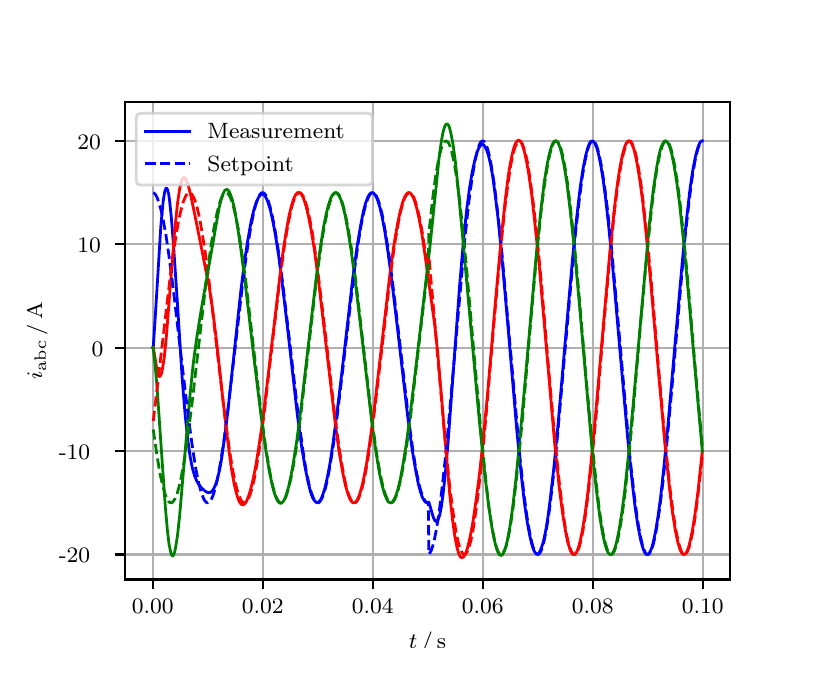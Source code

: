 \begingroup%
\makeatletter%
\begin{pgfpicture}%
\pgfpathrectangle{\pgfpointorigin}{\pgfqpoint{3.9in}{3.1in}}%
\pgfusepath{use as bounding box, clip}%
\begin{pgfscope}%
\pgfsetbuttcap%
\pgfsetmiterjoin%
\definecolor{currentfill}{rgb}{1.0,1.0,1.0}%
\pgfsetfillcolor{currentfill}%
\pgfsetlinewidth{0.0pt}%
\definecolor{currentstroke}{rgb}{1.0,1.0,1.0}%
\pgfsetstrokecolor{currentstroke}%
\pgfsetdash{}{0pt}%
\pgfpathmoveto{\pgfqpoint{0.0in}{0.0in}}%
\pgfpathlineto{\pgfqpoint{3.9in}{0.0in}}%
\pgfpathlineto{\pgfqpoint{3.9in}{3.1in}}%
\pgfpathlineto{\pgfqpoint{0.0in}{3.1in}}%
\pgfpathclose%
\pgfusepath{fill}%
\end{pgfscope}%
\begin{pgfscope}%
\pgfsetbuttcap%
\pgfsetmiterjoin%
\definecolor{currentfill}{rgb}{1.0,1.0,1.0}%
\pgfsetfillcolor{currentfill}%
\pgfsetlinewidth{0.0pt}%
\definecolor{currentstroke}{rgb}{0.0,0.0,0.0}%
\pgfsetstrokecolor{currentstroke}%
\pgfsetstrokeopacity{0.0}%
\pgfsetdash{}{0pt}%
\pgfpathmoveto{\pgfqpoint{0.487in}{0.341in}}%
\pgfpathlineto{\pgfqpoint{3.51in}{0.341in}}%
\pgfpathlineto{\pgfqpoint{3.51in}{2.728in}}%
\pgfpathlineto{\pgfqpoint{0.487in}{2.728in}}%
\pgfpathclose%
\pgfusepath{fill}%
\end{pgfscope}%
\begin{pgfscope}%
\pgfpathrectangle{\pgfqpoint{0.487in}{0.341in}}{\pgfqpoint{3.022in}{2.387in}}%
\pgfusepath{clip}%
\pgfsetrectcap%
\pgfsetroundjoin%
\pgfsetlinewidth{0.803pt}%
\definecolor{currentstroke}{rgb}{0.69,0.69,0.69}%
\pgfsetstrokecolor{currentstroke}%
\pgfsetdash{}{0pt}%
\pgfpathmoveto{\pgfqpoint{0.625in}{0.341in}}%
\pgfpathlineto{\pgfqpoint{0.625in}{2.728in}}%
\pgfusepath{stroke}%
\end{pgfscope}%
\begin{pgfscope}%
\pgfsetbuttcap%
\pgfsetroundjoin%
\definecolor{currentfill}{rgb}{0.0,0.0,0.0}%
\pgfsetfillcolor{currentfill}%
\pgfsetlinewidth{0.803pt}%
\definecolor{currentstroke}{rgb}{0.0,0.0,0.0}%
\pgfsetstrokecolor{currentstroke}%
\pgfsetdash{}{0pt}%
\pgfsys@defobject{currentmarker}{\pgfqpoint{0.0in}{-0.049in}}{\pgfqpoint{0.0in}{0.0in}}{%
\pgfpathmoveto{\pgfqpoint{0.0in}{0.0in}}%
\pgfpathlineto{\pgfqpoint{0.0in}{-0.049in}}%
\pgfusepath{stroke,fill}%
}%
\begin{pgfscope}%
\pgfsys@transformshift{0.625in}{0.341in}%
\pgfsys@useobject{currentmarker}{}%
\end{pgfscope}%
\end{pgfscope}%
\begin{pgfscope}%
\definecolor{textcolor}{rgb}{0.0,0.0,0.0}%
\pgfsetstrokecolor{textcolor}%
\pgfsetfillcolor{textcolor}%
\pgftext[x=0.625in,y=0.244in,,top]{\color{textcolor}\rmfamily\fontsize{8.0}{9.6}\selectfont 0.00}%
\end{pgfscope}%
\begin{pgfscope}%
\pgfpathrectangle{\pgfqpoint{0.487in}{0.341in}}{\pgfqpoint{3.022in}{2.387in}}%
\pgfusepath{clip}%
\pgfsetrectcap%
\pgfsetroundjoin%
\pgfsetlinewidth{0.803pt}%
\definecolor{currentstroke}{rgb}{0.69,0.69,0.69}%
\pgfsetstrokecolor{currentstroke}%
\pgfsetdash{}{0pt}%
\pgfpathmoveto{\pgfqpoint{1.175in}{0.341in}}%
\pgfpathlineto{\pgfqpoint{1.175in}{2.728in}}%
\pgfusepath{stroke}%
\end{pgfscope}%
\begin{pgfscope}%
\pgfsetbuttcap%
\pgfsetroundjoin%
\definecolor{currentfill}{rgb}{0.0,0.0,0.0}%
\pgfsetfillcolor{currentfill}%
\pgfsetlinewidth{0.803pt}%
\definecolor{currentstroke}{rgb}{0.0,0.0,0.0}%
\pgfsetstrokecolor{currentstroke}%
\pgfsetdash{}{0pt}%
\pgfsys@defobject{currentmarker}{\pgfqpoint{0.0in}{-0.049in}}{\pgfqpoint{0.0in}{0.0in}}{%
\pgfpathmoveto{\pgfqpoint{0.0in}{0.0in}}%
\pgfpathlineto{\pgfqpoint{0.0in}{-0.049in}}%
\pgfusepath{stroke,fill}%
}%
\begin{pgfscope}%
\pgfsys@transformshift{1.175in}{0.341in}%
\pgfsys@useobject{currentmarker}{}%
\end{pgfscope}%
\end{pgfscope}%
\begin{pgfscope}%
\definecolor{textcolor}{rgb}{0.0,0.0,0.0}%
\pgfsetstrokecolor{textcolor}%
\pgfsetfillcolor{textcolor}%
\pgftext[x=1.175in,y=0.244in,,top]{\color{textcolor}\rmfamily\fontsize{8.0}{9.6}\selectfont 0.02}%
\end{pgfscope}%
\begin{pgfscope}%
\pgfpathrectangle{\pgfqpoint{0.487in}{0.341in}}{\pgfqpoint{3.022in}{2.387in}}%
\pgfusepath{clip}%
\pgfsetrectcap%
\pgfsetroundjoin%
\pgfsetlinewidth{0.803pt}%
\definecolor{currentstroke}{rgb}{0.69,0.69,0.69}%
\pgfsetstrokecolor{currentstroke}%
\pgfsetdash{}{0pt}%
\pgfpathmoveto{\pgfqpoint{1.725in}{0.341in}}%
\pgfpathlineto{\pgfqpoint{1.725in}{2.728in}}%
\pgfusepath{stroke}%
\end{pgfscope}%
\begin{pgfscope}%
\pgfsetbuttcap%
\pgfsetroundjoin%
\definecolor{currentfill}{rgb}{0.0,0.0,0.0}%
\pgfsetfillcolor{currentfill}%
\pgfsetlinewidth{0.803pt}%
\definecolor{currentstroke}{rgb}{0.0,0.0,0.0}%
\pgfsetstrokecolor{currentstroke}%
\pgfsetdash{}{0pt}%
\pgfsys@defobject{currentmarker}{\pgfqpoint{0.0in}{-0.049in}}{\pgfqpoint{0.0in}{0.0in}}{%
\pgfpathmoveto{\pgfqpoint{0.0in}{0.0in}}%
\pgfpathlineto{\pgfqpoint{0.0in}{-0.049in}}%
\pgfusepath{stroke,fill}%
}%
\begin{pgfscope}%
\pgfsys@transformshift{1.725in}{0.341in}%
\pgfsys@useobject{currentmarker}{}%
\end{pgfscope}%
\end{pgfscope}%
\begin{pgfscope}%
\definecolor{textcolor}{rgb}{0.0,0.0,0.0}%
\pgfsetstrokecolor{textcolor}%
\pgfsetfillcolor{textcolor}%
\pgftext[x=1.725in,y=0.244in,,top]{\color{textcolor}\rmfamily\fontsize{8.0}{9.6}\selectfont 0.04}%
\end{pgfscope}%
\begin{pgfscope}%
\pgfpathrectangle{\pgfqpoint{0.487in}{0.341in}}{\pgfqpoint{3.022in}{2.387in}}%
\pgfusepath{clip}%
\pgfsetrectcap%
\pgfsetroundjoin%
\pgfsetlinewidth{0.803pt}%
\definecolor{currentstroke}{rgb}{0.69,0.69,0.69}%
\pgfsetstrokecolor{currentstroke}%
\pgfsetdash{}{0pt}%
\pgfpathmoveto{\pgfqpoint{2.275in}{0.341in}}%
\pgfpathlineto{\pgfqpoint{2.275in}{2.728in}}%
\pgfusepath{stroke}%
\end{pgfscope}%
\begin{pgfscope}%
\pgfsetbuttcap%
\pgfsetroundjoin%
\definecolor{currentfill}{rgb}{0.0,0.0,0.0}%
\pgfsetfillcolor{currentfill}%
\pgfsetlinewidth{0.803pt}%
\definecolor{currentstroke}{rgb}{0.0,0.0,0.0}%
\pgfsetstrokecolor{currentstroke}%
\pgfsetdash{}{0pt}%
\pgfsys@defobject{currentmarker}{\pgfqpoint{0.0in}{-0.049in}}{\pgfqpoint{0.0in}{0.0in}}{%
\pgfpathmoveto{\pgfqpoint{0.0in}{0.0in}}%
\pgfpathlineto{\pgfqpoint{0.0in}{-0.049in}}%
\pgfusepath{stroke,fill}%
}%
\begin{pgfscope}%
\pgfsys@transformshift{2.275in}{0.341in}%
\pgfsys@useobject{currentmarker}{}%
\end{pgfscope}%
\end{pgfscope}%
\begin{pgfscope}%
\definecolor{textcolor}{rgb}{0.0,0.0,0.0}%
\pgfsetstrokecolor{textcolor}%
\pgfsetfillcolor{textcolor}%
\pgftext[x=2.275in,y=0.244in,,top]{\color{textcolor}\rmfamily\fontsize{8.0}{9.6}\selectfont 0.06}%
\end{pgfscope}%
\begin{pgfscope}%
\pgfpathrectangle{\pgfqpoint{0.487in}{0.341in}}{\pgfqpoint{3.022in}{2.387in}}%
\pgfusepath{clip}%
\pgfsetrectcap%
\pgfsetroundjoin%
\pgfsetlinewidth{0.803pt}%
\definecolor{currentstroke}{rgb}{0.69,0.69,0.69}%
\pgfsetstrokecolor{currentstroke}%
\pgfsetdash{}{0pt}%
\pgfpathmoveto{\pgfqpoint{2.825in}{0.341in}}%
\pgfpathlineto{\pgfqpoint{2.825in}{2.728in}}%
\pgfusepath{stroke}%
\end{pgfscope}%
\begin{pgfscope}%
\pgfsetbuttcap%
\pgfsetroundjoin%
\definecolor{currentfill}{rgb}{0.0,0.0,0.0}%
\pgfsetfillcolor{currentfill}%
\pgfsetlinewidth{0.803pt}%
\definecolor{currentstroke}{rgb}{0.0,0.0,0.0}%
\pgfsetstrokecolor{currentstroke}%
\pgfsetdash{}{0pt}%
\pgfsys@defobject{currentmarker}{\pgfqpoint{0.0in}{-0.049in}}{\pgfqpoint{0.0in}{0.0in}}{%
\pgfpathmoveto{\pgfqpoint{0.0in}{0.0in}}%
\pgfpathlineto{\pgfqpoint{0.0in}{-0.049in}}%
\pgfusepath{stroke,fill}%
}%
\begin{pgfscope}%
\pgfsys@transformshift{2.825in}{0.341in}%
\pgfsys@useobject{currentmarker}{}%
\end{pgfscope}%
\end{pgfscope}%
\begin{pgfscope}%
\definecolor{textcolor}{rgb}{0.0,0.0,0.0}%
\pgfsetstrokecolor{textcolor}%
\pgfsetfillcolor{textcolor}%
\pgftext[x=2.825in,y=0.244in,,top]{\color{textcolor}\rmfamily\fontsize{8.0}{9.6}\selectfont 0.08}%
\end{pgfscope}%
\begin{pgfscope}%
\pgfpathrectangle{\pgfqpoint{0.487in}{0.341in}}{\pgfqpoint{3.022in}{2.387in}}%
\pgfusepath{clip}%
\pgfsetrectcap%
\pgfsetroundjoin%
\pgfsetlinewidth{0.803pt}%
\definecolor{currentstroke}{rgb}{0.69,0.69,0.69}%
\pgfsetstrokecolor{currentstroke}%
\pgfsetdash{}{0pt}%
\pgfpathmoveto{\pgfqpoint{3.375in}{0.341in}}%
\pgfpathlineto{\pgfqpoint{3.375in}{2.728in}}%
\pgfusepath{stroke}%
\end{pgfscope}%
\begin{pgfscope}%
\pgfsetbuttcap%
\pgfsetroundjoin%
\definecolor{currentfill}{rgb}{0.0,0.0,0.0}%
\pgfsetfillcolor{currentfill}%
\pgfsetlinewidth{0.803pt}%
\definecolor{currentstroke}{rgb}{0.0,0.0,0.0}%
\pgfsetstrokecolor{currentstroke}%
\pgfsetdash{}{0pt}%
\pgfsys@defobject{currentmarker}{\pgfqpoint{0.0in}{-0.049in}}{\pgfqpoint{0.0in}{0.0in}}{%
\pgfpathmoveto{\pgfqpoint{0.0in}{0.0in}}%
\pgfpathlineto{\pgfqpoint{0.0in}{-0.049in}}%
\pgfusepath{stroke,fill}%
}%
\begin{pgfscope}%
\pgfsys@transformshift{3.375in}{0.341in}%
\pgfsys@useobject{currentmarker}{}%
\end{pgfscope}%
\end{pgfscope}%
\begin{pgfscope}%
\definecolor{textcolor}{rgb}{0.0,0.0,0.0}%
\pgfsetstrokecolor{textcolor}%
\pgfsetfillcolor{textcolor}%
\pgftext[x=3.375in,y=0.244in,,top]{\color{textcolor}\rmfamily\fontsize{8.0}{9.6}\selectfont 0.10}%
\end{pgfscope}%
\begin{pgfscope}%
\definecolor{textcolor}{rgb}{0.0,0.0,0.0}%
\pgfsetstrokecolor{textcolor}%
\pgfsetfillcolor{textcolor}%
\pgftext[x=1.999in,y=0.081in,,top]{\color{textcolor}\rmfamily\fontsize{8.0}{9.6}\selectfont \(\displaystyle t\,/\,\mathrm{s}\)}%
\end{pgfscope}%
\begin{pgfscope}%
\pgfpathrectangle{\pgfqpoint{0.487in}{0.341in}}{\pgfqpoint{3.022in}{2.387in}}%
\pgfusepath{clip}%
\pgfsetrectcap%
\pgfsetroundjoin%
\pgfsetlinewidth{0.803pt}%
\definecolor{currentstroke}{rgb}{0.69,0.69,0.69}%
\pgfsetstrokecolor{currentstroke}%
\pgfsetdash{}{0pt}%
\pgfpathmoveto{\pgfqpoint{0.487in}{0.466in}}%
\pgfpathlineto{\pgfqpoint{3.51in}{0.466in}}%
\pgfusepath{stroke}%
\end{pgfscope}%
\begin{pgfscope}%
\pgfsetbuttcap%
\pgfsetroundjoin%
\definecolor{currentfill}{rgb}{0.0,0.0,0.0}%
\pgfsetfillcolor{currentfill}%
\pgfsetlinewidth{0.803pt}%
\definecolor{currentstroke}{rgb}{0.0,0.0,0.0}%
\pgfsetstrokecolor{currentstroke}%
\pgfsetdash{}{0pt}%
\pgfsys@defobject{currentmarker}{\pgfqpoint{-0.049in}{0.0in}}{\pgfqpoint{-0.0in}{0.0in}}{%
\pgfpathmoveto{\pgfqpoint{-0.0in}{0.0in}}%
\pgfpathlineto{\pgfqpoint{-0.049in}{0.0in}}%
\pgfusepath{stroke,fill}%
}%
\begin{pgfscope}%
\pgfsys@transformshift{0.487in}{0.466in}%
\pgfsys@useobject{currentmarker}{}%
\end{pgfscope}%
\end{pgfscope}%
\begin{pgfscope}%
\definecolor{textcolor}{rgb}{0.0,0.0,0.0}%
\pgfsetstrokecolor{textcolor}%
\pgfsetfillcolor{textcolor}%
\pgftext[x=0.156in, y=0.424in, left, base]{\color{textcolor}\rmfamily\fontsize{8.0}{9.6}\selectfont −20}%
\end{pgfscope}%
\begin{pgfscope}%
\pgfpathrectangle{\pgfqpoint{0.487in}{0.341in}}{\pgfqpoint{3.022in}{2.387in}}%
\pgfusepath{clip}%
\pgfsetrectcap%
\pgfsetroundjoin%
\pgfsetlinewidth{0.803pt}%
\definecolor{currentstroke}{rgb}{0.69,0.69,0.69}%
\pgfsetstrokecolor{currentstroke}%
\pgfsetdash{}{0pt}%
\pgfpathmoveto{\pgfqpoint{0.487in}{0.983in}}%
\pgfpathlineto{\pgfqpoint{3.51in}{0.983in}}%
\pgfusepath{stroke}%
\end{pgfscope}%
\begin{pgfscope}%
\pgfsetbuttcap%
\pgfsetroundjoin%
\definecolor{currentfill}{rgb}{0.0,0.0,0.0}%
\pgfsetfillcolor{currentfill}%
\pgfsetlinewidth{0.803pt}%
\definecolor{currentstroke}{rgb}{0.0,0.0,0.0}%
\pgfsetstrokecolor{currentstroke}%
\pgfsetdash{}{0pt}%
\pgfsys@defobject{currentmarker}{\pgfqpoint{-0.049in}{0.0in}}{\pgfqpoint{-0.0in}{0.0in}}{%
\pgfpathmoveto{\pgfqpoint{-0.0in}{0.0in}}%
\pgfpathlineto{\pgfqpoint{-0.049in}{0.0in}}%
\pgfusepath{stroke,fill}%
}%
\begin{pgfscope}%
\pgfsys@transformshift{0.487in}{0.983in}%
\pgfsys@useobject{currentmarker}{}%
\end{pgfscope}%
\end{pgfscope}%
\begin{pgfscope}%
\definecolor{textcolor}{rgb}{0.0,0.0,0.0}%
\pgfsetstrokecolor{textcolor}%
\pgfsetfillcolor{textcolor}%
\pgftext[x=0.156in, y=0.941in, left, base]{\color{textcolor}\rmfamily\fontsize{8.0}{9.6}\selectfont −10}%
\end{pgfscope}%
\begin{pgfscope}%
\pgfpathrectangle{\pgfqpoint{0.487in}{0.341in}}{\pgfqpoint{3.022in}{2.387in}}%
\pgfusepath{clip}%
\pgfsetrectcap%
\pgfsetroundjoin%
\pgfsetlinewidth{0.803pt}%
\definecolor{currentstroke}{rgb}{0.69,0.69,0.69}%
\pgfsetstrokecolor{currentstroke}%
\pgfsetdash{}{0pt}%
\pgfpathmoveto{\pgfqpoint{0.487in}{1.5in}}%
\pgfpathlineto{\pgfqpoint{3.51in}{1.5in}}%
\pgfusepath{stroke}%
\end{pgfscope}%
\begin{pgfscope}%
\pgfsetbuttcap%
\pgfsetroundjoin%
\definecolor{currentfill}{rgb}{0.0,0.0,0.0}%
\pgfsetfillcolor{currentfill}%
\pgfsetlinewidth{0.803pt}%
\definecolor{currentstroke}{rgb}{0.0,0.0,0.0}%
\pgfsetstrokecolor{currentstroke}%
\pgfsetdash{}{0pt}%
\pgfsys@defobject{currentmarker}{\pgfqpoint{-0.049in}{0.0in}}{\pgfqpoint{-0.0in}{0.0in}}{%
\pgfpathmoveto{\pgfqpoint{-0.0in}{0.0in}}%
\pgfpathlineto{\pgfqpoint{-0.049in}{0.0in}}%
\pgfusepath{stroke,fill}%
}%
\begin{pgfscope}%
\pgfsys@transformshift{0.487in}{1.5in}%
\pgfsys@useobject{currentmarker}{}%
\end{pgfscope}%
\end{pgfscope}%
\begin{pgfscope}%
\definecolor{textcolor}{rgb}{0.0,0.0,0.0}%
\pgfsetstrokecolor{textcolor}%
\pgfsetfillcolor{textcolor}%
\pgftext[x=0.32in, y=1.458in, left, base]{\color{textcolor}\rmfamily\fontsize{8.0}{9.6}\selectfont 0}%
\end{pgfscope}%
\begin{pgfscope}%
\pgfpathrectangle{\pgfqpoint{0.487in}{0.341in}}{\pgfqpoint{3.022in}{2.387in}}%
\pgfusepath{clip}%
\pgfsetrectcap%
\pgfsetroundjoin%
\pgfsetlinewidth{0.803pt}%
\definecolor{currentstroke}{rgb}{0.69,0.69,0.69}%
\pgfsetstrokecolor{currentstroke}%
\pgfsetdash{}{0pt}%
\pgfpathmoveto{\pgfqpoint{0.487in}{2.017in}}%
\pgfpathlineto{\pgfqpoint{3.51in}{2.017in}}%
\pgfusepath{stroke}%
\end{pgfscope}%
\begin{pgfscope}%
\pgfsetbuttcap%
\pgfsetroundjoin%
\definecolor{currentfill}{rgb}{0.0,0.0,0.0}%
\pgfsetfillcolor{currentfill}%
\pgfsetlinewidth{0.803pt}%
\definecolor{currentstroke}{rgb}{0.0,0.0,0.0}%
\pgfsetstrokecolor{currentstroke}%
\pgfsetdash{}{0pt}%
\pgfsys@defobject{currentmarker}{\pgfqpoint{-0.049in}{0.0in}}{\pgfqpoint{-0.0in}{0.0in}}{%
\pgfpathmoveto{\pgfqpoint{-0.0in}{0.0in}}%
\pgfpathlineto{\pgfqpoint{-0.049in}{0.0in}}%
\pgfusepath{stroke,fill}%
}%
\begin{pgfscope}%
\pgfsys@transformshift{0.487in}{2.017in}%
\pgfsys@useobject{currentmarker}{}%
\end{pgfscope}%
\end{pgfscope}%
\begin{pgfscope}%
\definecolor{textcolor}{rgb}{0.0,0.0,0.0}%
\pgfsetstrokecolor{textcolor}%
\pgfsetfillcolor{textcolor}%
\pgftext[x=0.249in, y=1.975in, left, base]{\color{textcolor}\rmfamily\fontsize{8.0}{9.6}\selectfont 10}%
\end{pgfscope}%
\begin{pgfscope}%
\pgfpathrectangle{\pgfqpoint{0.487in}{0.341in}}{\pgfqpoint{3.022in}{2.387in}}%
\pgfusepath{clip}%
\pgfsetrectcap%
\pgfsetroundjoin%
\pgfsetlinewidth{0.803pt}%
\definecolor{currentstroke}{rgb}{0.69,0.69,0.69}%
\pgfsetstrokecolor{currentstroke}%
\pgfsetdash{}{0pt}%
\pgfpathmoveto{\pgfqpoint{0.487in}{2.534in}}%
\pgfpathlineto{\pgfqpoint{3.51in}{2.534in}}%
\pgfusepath{stroke}%
\end{pgfscope}%
\begin{pgfscope}%
\pgfsetbuttcap%
\pgfsetroundjoin%
\definecolor{currentfill}{rgb}{0.0,0.0,0.0}%
\pgfsetfillcolor{currentfill}%
\pgfsetlinewidth{0.803pt}%
\definecolor{currentstroke}{rgb}{0.0,0.0,0.0}%
\pgfsetstrokecolor{currentstroke}%
\pgfsetdash{}{0pt}%
\pgfsys@defobject{currentmarker}{\pgfqpoint{-0.049in}{0.0in}}{\pgfqpoint{-0.0in}{0.0in}}{%
\pgfpathmoveto{\pgfqpoint{-0.0in}{0.0in}}%
\pgfpathlineto{\pgfqpoint{-0.049in}{0.0in}}%
\pgfusepath{stroke,fill}%
}%
\begin{pgfscope}%
\pgfsys@transformshift{0.487in}{2.534in}%
\pgfsys@useobject{currentmarker}{}%
\end{pgfscope}%
\end{pgfscope}%
\begin{pgfscope}%
\definecolor{textcolor}{rgb}{0.0,0.0,0.0}%
\pgfsetstrokecolor{textcolor}%
\pgfsetfillcolor{textcolor}%
\pgftext[x=0.249in, y=2.492in, left, base]{\color{textcolor}\rmfamily\fontsize{8.0}{9.6}\selectfont 20}%
\end{pgfscope}%
\begin{pgfscope}%
\definecolor{textcolor}{rgb}{0.0,0.0,0.0}%
\pgfsetstrokecolor{textcolor}%
\pgfsetfillcolor{textcolor}%
\pgftext[x=0.1in,y=1.534in,,bottom,rotate=90.0]{\color{textcolor}\rmfamily\fontsize{8.0}{9.6}\selectfont \(\displaystyle i_{\mathrm{abc}}\,/\,\mathrm{A}\)}%
\end{pgfscope}%
\begin{pgfscope}%
\pgfpathrectangle{\pgfqpoint{0.487in}{0.341in}}{\pgfqpoint{3.022in}{2.387in}}%
\pgfusepath{clip}%
\pgfsetrectcap%
\pgfsetroundjoin%
\pgfsetlinewidth{1.004pt}%
\definecolor{currentstroke}{rgb}{0.0,0.0,1.0}%
\pgfsetstrokecolor{currentstroke}%
\pgfsetdash{}{0pt}%
\pgfpathmoveto{\pgfqpoint{0.625in}{1.5in}}%
\pgfpathlineto{\pgfqpoint{0.628in}{1.503in}}%
\pgfpathlineto{\pgfqpoint{0.639in}{1.671in}}%
\pgfpathlineto{\pgfqpoint{0.666in}{2.111in}}%
\pgfpathlineto{\pgfqpoint{0.677in}{2.228in}}%
\pgfpathlineto{\pgfqpoint{0.685in}{2.28in}}%
\pgfpathlineto{\pgfqpoint{0.691in}{2.296in}}%
\pgfpathlineto{\pgfqpoint{0.694in}{2.298in}}%
\pgfpathlineto{\pgfqpoint{0.696in}{2.296in}}%
\pgfpathlineto{\pgfqpoint{0.699in}{2.29in}}%
\pgfpathlineto{\pgfqpoint{0.705in}{2.268in}}%
\pgfpathlineto{\pgfqpoint{0.71in}{2.231in}}%
\pgfpathlineto{\pgfqpoint{0.718in}{2.154in}}%
\pgfpathlineto{\pgfqpoint{0.729in}{2.016in}}%
\pgfpathlineto{\pgfqpoint{0.749in}{1.719in}}%
\pgfpathlineto{\pgfqpoint{0.773in}{1.339in}}%
\pgfpathlineto{\pgfqpoint{0.787in}{1.167in}}%
\pgfpathlineto{\pgfqpoint{0.801in}{1.035in}}%
\pgfpathlineto{\pgfqpoint{0.812in}{0.957in}}%
\pgfpathlineto{\pgfqpoint{0.823in}{0.9in}}%
\pgfpathlineto{\pgfqpoint{0.834in}{0.861in}}%
\pgfpathlineto{\pgfqpoint{0.845in}{0.834in}}%
\pgfpathlineto{\pgfqpoint{0.856in}{0.815in}}%
\pgfpathlineto{\pgfqpoint{0.87in}{0.798in}}%
\pgfpathlineto{\pgfqpoint{0.886in}{0.784in}}%
\pgfpathlineto{\pgfqpoint{0.897in}{0.777in}}%
\pgfpathlineto{\pgfqpoint{0.905in}{0.775in}}%
\pgfpathlineto{\pgfqpoint{0.914in}{0.777in}}%
\pgfpathlineto{\pgfqpoint{0.922in}{0.783in}}%
\pgfpathlineto{\pgfqpoint{0.93in}{0.794in}}%
\pgfpathlineto{\pgfqpoint{0.938in}{0.812in}}%
\pgfpathlineto{\pgfqpoint{0.947in}{0.837in}}%
\pgfpathlineto{\pgfqpoint{0.958in}{0.882in}}%
\pgfpathlineto{\pgfqpoint{0.969in}{0.941in}}%
\pgfpathlineto{\pgfqpoint{0.982in}{1.034in}}%
\pgfpathlineto{\pgfqpoint{0.999in}{1.167in}}%
\pgfpathlineto{\pgfqpoint{1.024in}{1.396in}}%
\pgfpathlineto{\pgfqpoint{1.065in}{1.778in}}%
\pgfpathlineto{\pgfqpoint{1.084in}{1.93in}}%
\pgfpathlineto{\pgfqpoint{1.101in}{2.04in}}%
\pgfpathlineto{\pgfqpoint{1.117in}{2.13in}}%
\pgfpathlineto{\pgfqpoint{1.131in}{2.189in}}%
\pgfpathlineto{\pgfqpoint{1.142in}{2.224in}}%
\pgfpathlineto{\pgfqpoint{1.153in}{2.249in}}%
\pgfpathlineto{\pgfqpoint{1.161in}{2.261in}}%
\pgfpathlineto{\pgfqpoint{1.169in}{2.267in}}%
\pgfpathlineto{\pgfqpoint{1.175in}{2.267in}}%
\pgfpathlineto{\pgfqpoint{1.18in}{2.265in}}%
\pgfpathlineto{\pgfqpoint{1.186in}{2.259in}}%
\pgfpathlineto{\pgfqpoint{1.194in}{2.246in}}%
\pgfpathlineto{\pgfqpoint{1.202in}{2.226in}}%
\pgfpathlineto{\pgfqpoint{1.213in}{2.19in}}%
\pgfpathlineto{\pgfqpoint{1.224in}{2.142in}}%
\pgfpathlineto{\pgfqpoint{1.238in}{2.068in}}%
\pgfpathlineto{\pgfqpoint{1.255in}{1.959in}}%
\pgfpathlineto{\pgfqpoint{1.274in}{1.811in}}%
\pgfpathlineto{\pgfqpoint{1.302in}{1.574in}}%
\pgfpathlineto{\pgfqpoint{1.348in}{1.167in}}%
\pgfpathlineto{\pgfqpoint{1.37in}{1.004in}}%
\pgfpathlineto{\pgfqpoint{1.387in}{0.902in}}%
\pgfpathlineto{\pgfqpoint{1.401in}{0.832in}}%
\pgfpathlineto{\pgfqpoint{1.414in}{0.779in}}%
\pgfpathlineto{\pgfqpoint{1.425in}{0.749in}}%
\pgfpathlineto{\pgfqpoint{1.434in}{0.735in}}%
\pgfpathlineto{\pgfqpoint{1.442in}{0.727in}}%
\pgfpathlineto{\pgfqpoint{1.447in}{0.725in}}%
\pgfpathlineto{\pgfqpoint{1.453in}{0.727in}}%
\pgfpathlineto{\pgfqpoint{1.458in}{0.731in}}%
\pgfpathlineto{\pgfqpoint{1.467in}{0.744in}}%
\pgfpathlineto{\pgfqpoint{1.475in}{0.763in}}%
\pgfpathlineto{\pgfqpoint{1.486in}{0.798in}}%
\pgfpathlineto{\pgfqpoint{1.497in}{0.845in}}%
\pgfpathlineto{\pgfqpoint{1.511in}{0.918in}}%
\pgfpathlineto{\pgfqpoint{1.527in}{1.024in}}%
\pgfpathlineto{\pgfqpoint{1.546in}{1.169in}}%
\pgfpathlineto{\pgfqpoint{1.574in}{1.402in}}%
\pgfpathlineto{\pgfqpoint{1.626in}{1.852in}}%
\pgfpathlineto{\pgfqpoint{1.648in}{2.012in}}%
\pgfpathlineto{\pgfqpoint{1.665in}{2.112in}}%
\pgfpathlineto{\pgfqpoint{1.678in}{2.179in}}%
\pgfpathlineto{\pgfqpoint{1.689in}{2.221in}}%
\pgfpathlineto{\pgfqpoint{1.7in}{2.251in}}%
\pgfpathlineto{\pgfqpoint{1.709in}{2.266in}}%
\pgfpathlineto{\pgfqpoint{1.717in}{2.274in}}%
\pgfpathlineto{\pgfqpoint{1.722in}{2.275in}}%
\pgfpathlineto{\pgfqpoint{1.728in}{2.274in}}%
\pgfpathlineto{\pgfqpoint{1.733in}{2.269in}}%
\pgfpathlineto{\pgfqpoint{1.742in}{2.256in}}%
\pgfpathlineto{\pgfqpoint{1.75in}{2.237in}}%
\pgfpathlineto{\pgfqpoint{1.761in}{2.201in}}%
\pgfpathlineto{\pgfqpoint{1.772in}{2.154in}}%
\pgfpathlineto{\pgfqpoint{1.786in}{2.081in}}%
\pgfpathlineto{\pgfqpoint{1.802in}{1.975in}}%
\pgfpathlineto{\pgfqpoint{1.821in}{1.83in}}%
\pgfpathlineto{\pgfqpoint{1.849in}{1.597in}}%
\pgfpathlineto{\pgfqpoint{1.901in}{1.148in}}%
\pgfpathlineto{\pgfqpoint{1.923in}{0.987in}}%
\pgfpathlineto{\pgfqpoint{1.94in}{0.887in}}%
\pgfpathlineto{\pgfqpoint{1.953in}{0.82in}}%
\pgfpathlineto{\pgfqpoint{1.964in}{0.779in}}%
\pgfpathlineto{\pgfqpoint{1.975in}{0.748in}}%
\pgfpathlineto{\pgfqpoint{1.984in}{0.734in}}%
\pgfpathlineto{\pgfqpoint{1.992in}{0.726in}}%
\pgfpathlineto{\pgfqpoint{1.997in}{0.724in}}%
\pgfpathlineto{\pgfqpoint{2.003in}{0.726in}}%
\pgfpathlineto{\pgfqpoint{2.006in}{0.728in}}%
\pgfpathlineto{\pgfqpoint{2.028in}{0.652in}}%
\pgfpathlineto{\pgfqpoint{2.036in}{0.636in}}%
\pgfpathlineto{\pgfqpoint{2.041in}{0.631in}}%
\pgfpathlineto{\pgfqpoint{2.044in}{0.631in}}%
\pgfpathlineto{\pgfqpoint{2.05in}{0.636in}}%
\pgfpathlineto{\pgfqpoint{2.055in}{0.648in}}%
\pgfpathlineto{\pgfqpoint{2.061in}{0.667in}}%
\pgfpathlineto{\pgfqpoint{2.069in}{0.709in}}%
\pgfpathlineto{\pgfqpoint{2.077in}{0.768in}}%
\pgfpathlineto{\pgfqpoint{2.088in}{0.869in}}%
\pgfpathlineto{\pgfqpoint{2.102in}{1.027in}}%
\pgfpathlineto{\pgfqpoint{2.124in}{1.325in}}%
\pgfpathlineto{\pgfqpoint{2.16in}{1.815in}}%
\pgfpathlineto{\pgfqpoint{2.179in}{2.035in}}%
\pgfpathlineto{\pgfqpoint{2.195in}{2.19in}}%
\pgfpathlineto{\pgfqpoint{2.209in}{2.296in}}%
\pgfpathlineto{\pgfqpoint{2.223in}{2.38in}}%
\pgfpathlineto{\pgfqpoint{2.237in}{2.443in}}%
\pgfpathlineto{\pgfqpoint{2.248in}{2.48in}}%
\pgfpathlineto{\pgfqpoint{2.256in}{2.499in}}%
\pgfpathlineto{\pgfqpoint{2.264in}{2.511in}}%
\pgfpathlineto{\pgfqpoint{2.27in}{2.515in}}%
\pgfpathlineto{\pgfqpoint{2.275in}{2.516in}}%
\pgfpathlineto{\pgfqpoint{2.281in}{2.513in}}%
\pgfpathlineto{\pgfqpoint{2.286in}{2.506in}}%
\pgfpathlineto{\pgfqpoint{2.294in}{2.49in}}%
\pgfpathlineto{\pgfqpoint{2.303in}{2.465in}}%
\pgfpathlineto{\pgfqpoint{2.314in}{2.419in}}%
\pgfpathlineto{\pgfqpoint{2.325in}{2.358in}}%
\pgfpathlineto{\pgfqpoint{2.338in}{2.261in}}%
\pgfpathlineto{\pgfqpoint{2.355in}{2.118in}}%
\pgfpathlineto{\pgfqpoint{2.374in}{1.919in}}%
\pgfpathlineto{\pgfqpoint{2.402in}{1.599in}}%
\pgfpathlineto{\pgfqpoint{2.446in}{1.083in}}%
\pgfpathlineto{\pgfqpoint{2.468in}{0.862in}}%
\pgfpathlineto{\pgfqpoint{2.484in}{0.722in}}%
\pgfpathlineto{\pgfqpoint{2.498in}{0.626in}}%
\pgfpathlineto{\pgfqpoint{2.512in}{0.552in}}%
\pgfpathlineto{\pgfqpoint{2.523in}{0.509in}}%
\pgfpathlineto{\pgfqpoint{2.531in}{0.486in}}%
\pgfpathlineto{\pgfqpoint{2.539in}{0.473in}}%
\pgfpathlineto{\pgfqpoint{2.545in}{0.469in}}%
\pgfpathlineto{\pgfqpoint{2.55in}{0.469in}}%
\pgfpathlineto{\pgfqpoint{2.556in}{0.473in}}%
\pgfpathlineto{\pgfqpoint{2.561in}{0.481in}}%
\pgfpathlineto{\pgfqpoint{2.569in}{0.5in}}%
\pgfpathlineto{\pgfqpoint{2.578in}{0.528in}}%
\pgfpathlineto{\pgfqpoint{2.589in}{0.579in}}%
\pgfpathlineto{\pgfqpoint{2.6in}{0.644in}}%
\pgfpathlineto{\pgfqpoint{2.613in}{0.745in}}%
\pgfpathlineto{\pgfqpoint{2.63in}{0.891in}}%
\pgfpathlineto{\pgfqpoint{2.652in}{1.118in}}%
\pgfpathlineto{\pgfqpoint{2.685in}{1.5in}}%
\pgfpathlineto{\pgfqpoint{2.724in}{1.941in}}%
\pgfpathlineto{\pgfqpoint{2.746in}{2.159in}}%
\pgfpathlineto{\pgfqpoint{2.762in}{2.297in}}%
\pgfpathlineto{\pgfqpoint{2.776in}{2.39in}}%
\pgfpathlineto{\pgfqpoint{2.79in}{2.461in}}%
\pgfpathlineto{\pgfqpoint{2.801in}{2.501in}}%
\pgfpathlineto{\pgfqpoint{2.809in}{2.521in}}%
\pgfpathlineto{\pgfqpoint{2.814in}{2.529in}}%
\pgfpathlineto{\pgfqpoint{2.82in}{2.533in}}%
\pgfpathlineto{\pgfqpoint{2.825in}{2.533in}}%
\pgfpathlineto{\pgfqpoint{2.831in}{2.529in}}%
\pgfpathlineto{\pgfqpoint{2.836in}{2.521in}}%
\pgfpathlineto{\pgfqpoint{2.845in}{2.501in}}%
\pgfpathlineto{\pgfqpoint{2.853in}{2.472in}}%
\pgfpathlineto{\pgfqpoint{2.864in}{2.421in}}%
\pgfpathlineto{\pgfqpoint{2.875in}{2.355in}}%
\pgfpathlineto{\pgfqpoint{2.889in}{2.253in}}%
\pgfpathlineto{\pgfqpoint{2.905in}{2.108in}}%
\pgfpathlineto{\pgfqpoint{2.927in}{1.881in}}%
\pgfpathlineto{\pgfqpoint{2.96in}{1.5in}}%
\pgfpathlineto{\pgfqpoint{2.999in}{1.059in}}%
\pgfpathlineto{\pgfqpoint{3.021in}{0.841in}}%
\pgfpathlineto{\pgfqpoint{3.037in}{0.703in}}%
\pgfpathlineto{\pgfqpoint{3.051in}{0.61in}}%
\pgfpathlineto{\pgfqpoint{3.065in}{0.538in}}%
\pgfpathlineto{\pgfqpoint{3.076in}{0.498in}}%
\pgfpathlineto{\pgfqpoint{3.084in}{0.478in}}%
\pgfpathlineto{\pgfqpoint{3.089in}{0.47in}}%
\pgfpathlineto{\pgfqpoint{3.095in}{0.466in}}%
\pgfpathlineto{\pgfqpoint{3.1in}{0.466in}}%
\pgfpathlineto{\pgfqpoint{3.106in}{0.47in}}%
\pgfpathlineto{\pgfqpoint{3.111in}{0.478in}}%
\pgfpathlineto{\pgfqpoint{3.12in}{0.498in}}%
\pgfpathlineto{\pgfqpoint{3.128in}{0.527in}}%
\pgfpathlineto{\pgfqpoint{3.139in}{0.579in}}%
\pgfpathlineto{\pgfqpoint{3.15in}{0.645in}}%
\pgfpathlineto{\pgfqpoint{3.164in}{0.746in}}%
\pgfpathlineto{\pgfqpoint{3.18in}{0.892in}}%
\pgfpathlineto{\pgfqpoint{3.202in}{1.119in}}%
\pgfpathlineto{\pgfqpoint{3.235in}{1.5in}}%
\pgfpathlineto{\pgfqpoint{3.274in}{1.94in}}%
\pgfpathlineto{\pgfqpoint{3.296in}{2.158in}}%
\pgfpathlineto{\pgfqpoint{3.312in}{2.296in}}%
\pgfpathlineto{\pgfqpoint{3.326in}{2.39in}}%
\pgfpathlineto{\pgfqpoint{3.34in}{2.461in}}%
\pgfpathlineto{\pgfqpoint{3.351in}{2.501in}}%
\pgfpathlineto{\pgfqpoint{3.359in}{2.521in}}%
\pgfpathlineto{\pgfqpoint{3.364in}{2.529in}}%
\pgfpathlineto{\pgfqpoint{3.37in}{2.533in}}%
\pgfpathlineto{\pgfqpoint{3.373in}{2.534in}}%
\pgfpathlineto{\pgfqpoint{3.373in}{2.534in}}%
\pgfusepath{stroke}%
\end{pgfscope}%
\begin{pgfscope}%
\pgfpathrectangle{\pgfqpoint{0.487in}{0.341in}}{\pgfqpoint{3.022in}{2.387in}}%
\pgfusepath{clip}%
\pgfsetrectcap%
\pgfsetroundjoin%
\pgfsetlinewidth{1.004pt}%
\definecolor{currentstroke}{rgb}{1.0,0.0,0.0}%
\pgfsetstrokecolor{currentstroke}%
\pgfsetdash{}{0pt}%
\pgfpathmoveto{\pgfqpoint{0.625in}{1.5in}}%
\pgfpathlineto{\pgfqpoint{0.628in}{1.503in}}%
\pgfpathlineto{\pgfqpoint{0.647in}{1.386in}}%
\pgfpathlineto{\pgfqpoint{0.652in}{1.366in}}%
\pgfpathlineto{\pgfqpoint{0.658in}{1.356in}}%
\pgfpathlineto{\pgfqpoint{0.661in}{1.356in}}%
\pgfpathlineto{\pgfqpoint{0.663in}{1.358in}}%
\pgfpathlineto{\pgfqpoint{0.669in}{1.371in}}%
\pgfpathlineto{\pgfqpoint{0.674in}{1.395in}}%
\pgfpathlineto{\pgfqpoint{0.683in}{1.452in}}%
\pgfpathlineto{\pgfqpoint{0.694in}{1.561in}}%
\pgfpathlineto{\pgfqpoint{0.71in}{1.769in}}%
\pgfpathlineto{\pgfqpoint{0.735in}{2.085in}}%
\pgfpathlineto{\pgfqpoint{0.749in}{2.22in}}%
\pgfpathlineto{\pgfqpoint{0.76in}{2.295in}}%
\pgfpathlineto{\pgfqpoint{0.768in}{2.33in}}%
\pgfpathlineto{\pgfqpoint{0.773in}{2.343in}}%
\pgfpathlineto{\pgfqpoint{0.779in}{2.35in}}%
\pgfpathlineto{\pgfqpoint{0.784in}{2.35in}}%
\pgfpathlineto{\pgfqpoint{0.79in}{2.344in}}%
\pgfpathlineto{\pgfqpoint{0.795in}{2.332in}}%
\pgfpathlineto{\pgfqpoint{0.804in}{2.307in}}%
\pgfpathlineto{\pgfqpoint{0.815in}{2.263in}}%
\pgfpathlineto{\pgfqpoint{0.837in}{2.158in}}%
\pgfpathlineto{\pgfqpoint{0.908in}{1.801in}}%
\pgfpathlineto{\pgfqpoint{0.925in}{1.689in}}%
\pgfpathlineto{\pgfqpoint{0.944in}{1.535in}}%
\pgfpathlineto{\pgfqpoint{0.974in}{1.26in}}%
\pgfpathlineto{\pgfqpoint{1.002in}{1.02in}}%
\pgfpathlineto{\pgfqpoint{1.018in}{0.9in}}%
\pgfpathlineto{\pgfqpoint{1.032in}{0.821in}}%
\pgfpathlineto{\pgfqpoint{1.043in}{0.774in}}%
\pgfpathlineto{\pgfqpoint{1.054in}{0.74in}}%
\pgfpathlineto{\pgfqpoint{1.062in}{0.724in}}%
\pgfpathlineto{\pgfqpoint{1.07in}{0.716in}}%
\pgfpathlineto{\pgfqpoint{1.076in}{0.714in}}%
\pgfpathlineto{\pgfqpoint{1.081in}{0.716in}}%
\pgfpathlineto{\pgfqpoint{1.087in}{0.721in}}%
\pgfpathlineto{\pgfqpoint{1.095in}{0.734in}}%
\pgfpathlineto{\pgfqpoint{1.103in}{0.754in}}%
\pgfpathlineto{\pgfqpoint{1.114in}{0.788in}}%
\pgfpathlineto{\pgfqpoint{1.128in}{0.846in}}%
\pgfpathlineto{\pgfqpoint{1.142in}{0.917in}}%
\pgfpathlineto{\pgfqpoint{1.158in}{1.019in}}%
\pgfpathlineto{\pgfqpoint{1.178in}{1.157in}}%
\pgfpathlineto{\pgfqpoint{1.202in}{1.359in}}%
\pgfpathlineto{\pgfqpoint{1.271in}{1.941in}}%
\pgfpathlineto{\pgfqpoint{1.291in}{2.071in}}%
\pgfpathlineto{\pgfqpoint{1.307in}{2.161in}}%
\pgfpathlineto{\pgfqpoint{1.321in}{2.217in}}%
\pgfpathlineto{\pgfqpoint{1.332in}{2.249in}}%
\pgfpathlineto{\pgfqpoint{1.34in}{2.265in}}%
\pgfpathlineto{\pgfqpoint{1.348in}{2.274in}}%
\pgfpathlineto{\pgfqpoint{1.354in}{2.276in}}%
\pgfpathlineto{\pgfqpoint{1.359in}{2.275in}}%
\pgfpathlineto{\pgfqpoint{1.365in}{2.271in}}%
\pgfpathlineto{\pgfqpoint{1.373in}{2.26in}}%
\pgfpathlineto{\pgfqpoint{1.381in}{2.242in}}%
\pgfpathlineto{\pgfqpoint{1.392in}{2.207in}}%
\pgfpathlineto{\pgfqpoint{1.403in}{2.162in}}%
\pgfpathlineto{\pgfqpoint{1.417in}{2.091in}}%
\pgfpathlineto{\pgfqpoint{1.434in}{1.987in}}%
\pgfpathlineto{\pgfqpoint{1.453in}{1.844in}}%
\pgfpathlineto{\pgfqpoint{1.48in}{1.614in}}%
\pgfpathlineto{\pgfqpoint{1.538in}{1.119in}}%
\pgfpathlineto{\pgfqpoint{1.557in}{0.981in}}%
\pgfpathlineto{\pgfqpoint{1.574in}{0.882in}}%
\pgfpathlineto{\pgfqpoint{1.588in}{0.816in}}%
\pgfpathlineto{\pgfqpoint{1.599in}{0.775in}}%
\pgfpathlineto{\pgfqpoint{1.61in}{0.746in}}%
\pgfpathlineto{\pgfqpoint{1.618in}{0.732in}}%
\pgfpathlineto{\pgfqpoint{1.626in}{0.725in}}%
\pgfpathlineto{\pgfqpoint{1.632in}{0.724in}}%
\pgfpathlineto{\pgfqpoint{1.637in}{0.726in}}%
\pgfpathlineto{\pgfqpoint{1.643in}{0.731in}}%
\pgfpathlineto{\pgfqpoint{1.651in}{0.745in}}%
\pgfpathlineto{\pgfqpoint{1.659in}{0.765in}}%
\pgfpathlineto{\pgfqpoint{1.67in}{0.802in}}%
\pgfpathlineto{\pgfqpoint{1.681in}{0.85in}}%
\pgfpathlineto{\pgfqpoint{1.695in}{0.924in}}%
\pgfpathlineto{\pgfqpoint{1.711in}{1.031in}}%
\pgfpathlineto{\pgfqpoint{1.731in}{1.177in}}%
\pgfpathlineto{\pgfqpoint{1.758in}{1.41in}}%
\pgfpathlineto{\pgfqpoint{1.81in}{1.859in}}%
\pgfpathlineto{\pgfqpoint{1.832in}{2.018in}}%
\pgfpathlineto{\pgfqpoint{1.849in}{2.117in}}%
\pgfpathlineto{\pgfqpoint{1.863in}{2.183in}}%
\pgfpathlineto{\pgfqpoint{1.874in}{2.224in}}%
\pgfpathlineto{\pgfqpoint{1.885in}{2.253in}}%
\pgfpathlineto{\pgfqpoint{1.893in}{2.267in}}%
\pgfpathlineto{\pgfqpoint{1.901in}{2.274in}}%
\pgfpathlineto{\pgfqpoint{1.907in}{2.275in}}%
\pgfpathlineto{\pgfqpoint{1.912in}{2.273in}}%
\pgfpathlineto{\pgfqpoint{1.918in}{2.268in}}%
\pgfpathlineto{\pgfqpoint{1.926in}{2.255in}}%
\pgfpathlineto{\pgfqpoint{1.934in}{2.235in}}%
\pgfpathlineto{\pgfqpoint{1.945in}{2.198in}}%
\pgfpathlineto{\pgfqpoint{1.956in}{2.15in}}%
\pgfpathlineto{\pgfqpoint{1.97in}{2.076in}}%
\pgfpathlineto{\pgfqpoint{1.986in}{1.968in}}%
\pgfpathlineto{\pgfqpoint{2.036in}{1.608in}}%
\pgfpathlineto{\pgfqpoint{2.05in}{1.475in}}%
\pgfpathlineto{\pgfqpoint{2.069in}{1.254in}}%
\pgfpathlineto{\pgfqpoint{2.11in}{0.769in}}%
\pgfpathlineto{\pgfqpoint{2.124in}{0.642in}}%
\pgfpathlineto{\pgfqpoint{2.135in}{0.562in}}%
\pgfpathlineto{\pgfqpoint{2.146in}{0.504in}}%
\pgfpathlineto{\pgfqpoint{2.154in}{0.474in}}%
\pgfpathlineto{\pgfqpoint{2.162in}{0.456in}}%
\pgfpathlineto{\pgfqpoint{2.168in}{0.451in}}%
\pgfpathlineto{\pgfqpoint{2.173in}{0.45in}}%
\pgfpathlineto{\pgfqpoint{2.179in}{0.453in}}%
\pgfpathlineto{\pgfqpoint{2.184in}{0.461in}}%
\pgfpathlineto{\pgfqpoint{2.193in}{0.479in}}%
\pgfpathlineto{\pgfqpoint{2.201in}{0.506in}}%
\pgfpathlineto{\pgfqpoint{2.212in}{0.553in}}%
\pgfpathlineto{\pgfqpoint{2.226in}{0.627in}}%
\pgfpathlineto{\pgfqpoint{2.242in}{0.737in}}%
\pgfpathlineto{\pgfqpoint{2.259in}{0.868in}}%
\pgfpathlineto{\pgfqpoint{2.278in}{1.045in}}%
\pgfpathlineto{\pgfqpoint{2.3in}{1.276in}}%
\pgfpathlineto{\pgfqpoint{2.338in}{1.722in}}%
\pgfpathlineto{\pgfqpoint{2.369in}{2.058in}}%
\pgfpathlineto{\pgfqpoint{2.388in}{2.24in}}%
\pgfpathlineto{\pgfqpoint{2.404in}{2.367in}}%
\pgfpathlineto{\pgfqpoint{2.418in}{2.447in}}%
\pgfpathlineto{\pgfqpoint{2.429in}{2.493in}}%
\pgfpathlineto{\pgfqpoint{2.437in}{2.517in}}%
\pgfpathlineto{\pgfqpoint{2.446in}{2.532in}}%
\pgfpathlineto{\pgfqpoint{2.451in}{2.536in}}%
\pgfpathlineto{\pgfqpoint{2.457in}{2.537in}}%
\pgfpathlineto{\pgfqpoint{2.462in}{2.533in}}%
\pgfpathlineto{\pgfqpoint{2.468in}{2.525in}}%
\pgfpathlineto{\pgfqpoint{2.476in}{2.506in}}%
\pgfpathlineto{\pgfqpoint{2.484in}{2.478in}}%
\pgfpathlineto{\pgfqpoint{2.495in}{2.428in}}%
\pgfpathlineto{\pgfqpoint{2.506in}{2.364in}}%
\pgfpathlineto{\pgfqpoint{2.52in}{2.265in}}%
\pgfpathlineto{\pgfqpoint{2.536in}{2.122in}}%
\pgfpathlineto{\pgfqpoint{2.556in}{1.93in}}%
\pgfpathlineto{\pgfqpoint{2.583in}{1.62in}}%
\pgfpathlineto{\pgfqpoint{2.635in}{1.021in}}%
\pgfpathlineto{\pgfqpoint{2.657in}{0.808in}}%
\pgfpathlineto{\pgfqpoint{2.674in}{0.676in}}%
\pgfpathlineto{\pgfqpoint{2.688in}{0.588in}}%
\pgfpathlineto{\pgfqpoint{2.699in}{0.533in}}%
\pgfpathlineto{\pgfqpoint{2.71in}{0.495in}}%
\pgfpathlineto{\pgfqpoint{2.718in}{0.476in}}%
\pgfpathlineto{\pgfqpoint{2.724in}{0.469in}}%
\pgfpathlineto{\pgfqpoint{2.729in}{0.465in}}%
\pgfpathlineto{\pgfqpoint{2.735in}{0.466in}}%
\pgfpathlineto{\pgfqpoint{2.74in}{0.471in}}%
\pgfpathlineto{\pgfqpoint{2.746in}{0.48in}}%
\pgfpathlineto{\pgfqpoint{2.754in}{0.501in}}%
\pgfpathlineto{\pgfqpoint{2.762in}{0.531in}}%
\pgfpathlineto{\pgfqpoint{2.773in}{0.584in}}%
\pgfpathlineto{\pgfqpoint{2.787in}{0.67in}}%
\pgfpathlineto{\pgfqpoint{2.801in}{0.777in}}%
\pgfpathlineto{\pgfqpoint{2.817in}{0.928in}}%
\pgfpathlineto{\pgfqpoint{2.839in}{1.159in}}%
\pgfpathlineto{\pgfqpoint{2.878in}{1.608in}}%
\pgfpathlineto{\pgfqpoint{2.911in}{1.979in}}%
\pgfpathlineto{\pgfqpoint{2.933in}{2.191in}}%
\pgfpathlineto{\pgfqpoint{2.949in}{2.323in}}%
\pgfpathlineto{\pgfqpoint{2.963in}{2.411in}}%
\pgfpathlineto{\pgfqpoint{2.974in}{2.465in}}%
\pgfpathlineto{\pgfqpoint{2.985in}{2.504in}}%
\pgfpathlineto{\pgfqpoint{2.993in}{2.523in}}%
\pgfpathlineto{\pgfqpoint{2.999in}{2.53in}}%
\pgfpathlineto{\pgfqpoint{3.004in}{2.534in}}%
\pgfpathlineto{\pgfqpoint{3.01in}{2.533in}}%
\pgfpathlineto{\pgfqpoint{3.015in}{2.528in}}%
\pgfpathlineto{\pgfqpoint{3.021in}{2.519in}}%
\pgfpathlineto{\pgfqpoint{3.029in}{2.499in}}%
\pgfpathlineto{\pgfqpoint{3.037in}{2.469in}}%
\pgfpathlineto{\pgfqpoint{3.048in}{2.416in}}%
\pgfpathlineto{\pgfqpoint{3.062in}{2.33in}}%
\pgfpathlineto{\pgfqpoint{3.076in}{2.223in}}%
\pgfpathlineto{\pgfqpoint{3.092in}{2.072in}}%
\pgfpathlineto{\pgfqpoint{3.114in}{1.84in}}%
\pgfpathlineto{\pgfqpoint{3.153in}{1.391in}}%
\pgfpathlineto{\pgfqpoint{3.186in}{1.021in}}%
\pgfpathlineto{\pgfqpoint{3.208in}{0.808in}}%
\pgfpathlineto{\pgfqpoint{3.224in}{0.676in}}%
\pgfpathlineto{\pgfqpoint{3.238in}{0.588in}}%
\pgfpathlineto{\pgfqpoint{3.249in}{0.534in}}%
\pgfpathlineto{\pgfqpoint{3.26in}{0.495in}}%
\pgfpathlineto{\pgfqpoint{3.268in}{0.477in}}%
\pgfpathlineto{\pgfqpoint{3.274in}{0.469in}}%
\pgfpathlineto{\pgfqpoint{3.279in}{0.466in}}%
\pgfpathlineto{\pgfqpoint{3.285in}{0.467in}}%
\pgfpathlineto{\pgfqpoint{3.29in}{0.471in}}%
\pgfpathlineto{\pgfqpoint{3.296in}{0.48in}}%
\pgfpathlineto{\pgfqpoint{3.304in}{0.501in}}%
\pgfpathlineto{\pgfqpoint{3.312in}{0.531in}}%
\pgfpathlineto{\pgfqpoint{3.323in}{0.583in}}%
\pgfpathlineto{\pgfqpoint{3.337in}{0.67in}}%
\pgfpathlineto{\pgfqpoint{3.351in}{0.777in}}%
\pgfpathlineto{\pgfqpoint{3.367in}{0.928in}}%
\pgfpathlineto{\pgfqpoint{3.373in}{0.983in}}%
\pgfpathlineto{\pgfqpoint{3.373in}{0.983in}}%
\pgfusepath{stroke}%
\end{pgfscope}%
\begin{pgfscope}%
\pgfpathrectangle{\pgfqpoint{0.487in}{0.341in}}{\pgfqpoint{3.022in}{2.387in}}%
\pgfusepath{clip}%
\pgfsetrectcap%
\pgfsetroundjoin%
\pgfsetlinewidth{1.004pt}%
\definecolor{currentstroke}{rgb}{0.0,0.5,0.0}%
\pgfsetstrokecolor{currentstroke}%
\pgfsetdash{}{0pt}%
\pgfpathmoveto{\pgfqpoint{0.625in}{1.5in}}%
\pgfpathlineto{\pgfqpoint{0.628in}{1.493in}}%
\pgfpathlineto{\pgfqpoint{0.636in}{1.425in}}%
\pgfpathlineto{\pgfqpoint{0.647in}{1.302in}}%
\pgfpathlineto{\pgfqpoint{0.663in}{1.068in}}%
\pgfpathlineto{\pgfqpoint{0.688in}{0.707in}}%
\pgfpathlineto{\pgfqpoint{0.699in}{0.583in}}%
\pgfpathlineto{\pgfqpoint{0.707in}{0.516in}}%
\pgfpathlineto{\pgfqpoint{0.716in}{0.474in}}%
\pgfpathlineto{\pgfqpoint{0.721in}{0.461in}}%
\pgfpathlineto{\pgfqpoint{0.724in}{0.459in}}%
\pgfpathlineto{\pgfqpoint{0.727in}{0.459in}}%
\pgfpathlineto{\pgfqpoint{0.729in}{0.463in}}%
\pgfpathlineto{\pgfqpoint{0.735in}{0.478in}}%
\pgfpathlineto{\pgfqpoint{0.74in}{0.504in}}%
\pgfpathlineto{\pgfqpoint{0.749in}{0.56in}}%
\pgfpathlineto{\pgfqpoint{0.76in}{0.662in}}%
\pgfpathlineto{\pgfqpoint{0.776in}{0.85in}}%
\pgfpathlineto{\pgfqpoint{0.812in}{1.267in}}%
\pgfpathlineto{\pgfqpoint{0.828in}{1.422in}}%
\pgfpathlineto{\pgfqpoint{0.845in}{1.547in}}%
\pgfpathlineto{\pgfqpoint{0.864in}{1.668in}}%
\pgfpathlineto{\pgfqpoint{0.958in}{2.204in}}%
\pgfpathlineto{\pgfqpoint{0.969in}{2.247in}}%
\pgfpathlineto{\pgfqpoint{0.977in}{2.27in}}%
\pgfpathlineto{\pgfqpoint{0.985in}{2.285in}}%
\pgfpathlineto{\pgfqpoint{0.991in}{2.29in}}%
\pgfpathlineto{\pgfqpoint{0.996in}{2.291in}}%
\pgfpathlineto{\pgfqpoint{1.002in}{2.288in}}%
\pgfpathlineto{\pgfqpoint{1.007in}{2.281in}}%
\pgfpathlineto{\pgfqpoint{1.015in}{2.263in}}%
\pgfpathlineto{\pgfqpoint{1.024in}{2.237in}}%
\pgfpathlineto{\pgfqpoint{1.035in}{2.189in}}%
\pgfpathlineto{\pgfqpoint{1.048in}{2.113in}}%
\pgfpathlineto{\pgfqpoint{1.065in}{2.0in}}%
\pgfpathlineto{\pgfqpoint{1.087in}{1.828in}}%
\pgfpathlineto{\pgfqpoint{1.131in}{1.451in}}%
\pgfpathlineto{\pgfqpoint{1.167in}{1.158in}}%
\pgfpathlineto{\pgfqpoint{1.189in}{0.999in}}%
\pgfpathlineto{\pgfqpoint{1.208in}{0.883in}}%
\pgfpathlineto{\pgfqpoint{1.222in}{0.817in}}%
\pgfpathlineto{\pgfqpoint{1.233in}{0.775in}}%
\pgfpathlineto{\pgfqpoint{1.244in}{0.745in}}%
\pgfpathlineto{\pgfqpoint{1.252in}{0.731in}}%
\pgfpathlineto{\pgfqpoint{1.26in}{0.723in}}%
\pgfpathlineto{\pgfqpoint{1.266in}{0.722in}}%
\pgfpathlineto{\pgfqpoint{1.271in}{0.724in}}%
\pgfpathlineto{\pgfqpoint{1.277in}{0.73in}}%
\pgfpathlineto{\pgfqpoint{1.285in}{0.743in}}%
\pgfpathlineto{\pgfqpoint{1.293in}{0.764in}}%
\pgfpathlineto{\pgfqpoint{1.304in}{0.802in}}%
\pgfpathlineto{\pgfqpoint{1.315in}{0.852in}}%
\pgfpathlineto{\pgfqpoint{1.329in}{0.928in}}%
\pgfpathlineto{\pgfqpoint{1.346in}{1.038in}}%
\pgfpathlineto{\pgfqpoint{1.368in}{1.208in}}%
\pgfpathlineto{\pgfqpoint{1.401in}{1.493in}}%
\pgfpathlineto{\pgfqpoint{1.442in}{1.844in}}%
\pgfpathlineto{\pgfqpoint{1.464in}{2.005in}}%
\pgfpathlineto{\pgfqpoint{1.48in}{2.107in}}%
\pgfpathlineto{\pgfqpoint{1.494in}{2.175in}}%
\pgfpathlineto{\pgfqpoint{1.505in}{2.217in}}%
\pgfpathlineto{\pgfqpoint{1.516in}{2.249in}}%
\pgfpathlineto{\pgfqpoint{1.524in}{2.264in}}%
\pgfpathlineto{\pgfqpoint{1.533in}{2.273in}}%
\pgfpathlineto{\pgfqpoint{1.538in}{2.275in}}%
\pgfpathlineto{\pgfqpoint{1.544in}{2.274in}}%
\pgfpathlineto{\pgfqpoint{1.549in}{2.27in}}%
\pgfpathlineto{\pgfqpoint{1.557in}{2.259in}}%
\pgfpathlineto{\pgfqpoint{1.566in}{2.24in}}%
\pgfpathlineto{\pgfqpoint{1.577in}{2.205in}}%
\pgfpathlineto{\pgfqpoint{1.588in}{2.159in}}%
\pgfpathlineto{\pgfqpoint{1.601in}{2.087in}}%
\pgfpathlineto{\pgfqpoint{1.618in}{1.981in}}%
\pgfpathlineto{\pgfqpoint{1.637in}{1.837in}}%
\pgfpathlineto{\pgfqpoint{1.665in}{1.605in}}%
\pgfpathlineto{\pgfqpoint{1.72in}{1.133in}}%
\pgfpathlineto{\pgfqpoint{1.742in}{0.975in}}%
\pgfpathlineto{\pgfqpoint{1.758in}{0.877in}}%
\pgfpathlineto{\pgfqpoint{1.772in}{0.812in}}%
\pgfpathlineto{\pgfqpoint{1.783in}{0.773in}}%
\pgfpathlineto{\pgfqpoint{1.794in}{0.745in}}%
\pgfpathlineto{\pgfqpoint{1.802in}{0.731in}}%
\pgfpathlineto{\pgfqpoint{1.808in}{0.726in}}%
\pgfpathlineto{\pgfqpoint{1.813in}{0.724in}}%
\pgfpathlineto{\pgfqpoint{1.819in}{0.725in}}%
\pgfpathlineto{\pgfqpoint{1.824in}{0.729in}}%
\pgfpathlineto{\pgfqpoint{1.832in}{0.741in}}%
\pgfpathlineto{\pgfqpoint{1.841in}{0.76in}}%
\pgfpathlineto{\pgfqpoint{1.852in}{0.795in}}%
\pgfpathlineto{\pgfqpoint{1.863in}{0.841in}}%
\pgfpathlineto{\pgfqpoint{1.876in}{0.913in}}%
\pgfpathlineto{\pgfqpoint{1.893in}{1.018in}}%
\pgfpathlineto{\pgfqpoint{1.912in}{1.162in}}%
\pgfpathlineto{\pgfqpoint{1.94in}{1.394in}}%
\pgfpathlineto{\pgfqpoint{1.995in}{1.866in}}%
\pgfpathlineto{\pgfqpoint{2.011in}{2.002in}}%
\pgfpathlineto{\pgfqpoint{2.058in}{2.459in}}%
\pgfpathlineto{\pgfqpoint{2.069in}{2.536in}}%
\pgfpathlineto{\pgfqpoint{2.077in}{2.578in}}%
\pgfpathlineto{\pgfqpoint{2.085in}{2.606in}}%
\pgfpathlineto{\pgfqpoint{2.091in}{2.616in}}%
\pgfpathlineto{\pgfqpoint{2.096in}{2.619in}}%
\pgfpathlineto{\pgfqpoint{2.099in}{2.618in}}%
\pgfpathlineto{\pgfqpoint{2.105in}{2.611in}}%
\pgfpathlineto{\pgfqpoint{2.11in}{2.597in}}%
\pgfpathlineto{\pgfqpoint{2.118in}{2.563in}}%
\pgfpathlineto{\pgfqpoint{2.127in}{2.515in}}%
\pgfpathlineto{\pgfqpoint{2.138in}{2.434in}}%
\pgfpathlineto{\pgfqpoint{2.151in}{2.308in}}%
\pgfpathlineto{\pgfqpoint{2.173in}{2.073in}}%
\pgfpathlineto{\pgfqpoint{2.259in}{1.127in}}%
\pgfpathlineto{\pgfqpoint{2.286in}{0.865in}}%
\pgfpathlineto{\pgfqpoint{2.305in}{0.707in}}%
\pgfpathlineto{\pgfqpoint{2.322in}{0.596in}}%
\pgfpathlineto{\pgfqpoint{2.336in}{0.527in}}%
\pgfpathlineto{\pgfqpoint{2.347in}{0.488in}}%
\pgfpathlineto{\pgfqpoint{2.355in}{0.47in}}%
\pgfpathlineto{\pgfqpoint{2.36in}{0.464in}}%
\pgfpathlineto{\pgfqpoint{2.366in}{0.461in}}%
\pgfpathlineto{\pgfqpoint{2.371in}{0.463in}}%
\pgfpathlineto{\pgfqpoint{2.377in}{0.47in}}%
\pgfpathlineto{\pgfqpoint{2.382in}{0.481in}}%
\pgfpathlineto{\pgfqpoint{2.391in}{0.505in}}%
\pgfpathlineto{\pgfqpoint{2.399in}{0.539in}}%
\pgfpathlineto{\pgfqpoint{2.41in}{0.598in}}%
\pgfpathlineto{\pgfqpoint{2.424in}{0.693in}}%
\pgfpathlineto{\pgfqpoint{2.44in}{0.832in}}%
\pgfpathlineto{\pgfqpoint{2.459in}{1.023in}}%
\pgfpathlineto{\pgfqpoint{2.487in}{1.331in}}%
\pgfpathlineto{\pgfqpoint{2.545in}{1.987in}}%
\pgfpathlineto{\pgfqpoint{2.567in}{2.197in}}%
\pgfpathlineto{\pgfqpoint{2.583in}{2.328in}}%
\pgfpathlineto{\pgfqpoint{2.597in}{2.415in}}%
\pgfpathlineto{\pgfqpoint{2.608in}{2.468in}}%
\pgfpathlineto{\pgfqpoint{2.619in}{2.506in}}%
\pgfpathlineto{\pgfqpoint{2.627in}{2.524in}}%
\pgfpathlineto{\pgfqpoint{2.633in}{2.531in}}%
\pgfpathlineto{\pgfqpoint{2.638in}{2.534in}}%
\pgfpathlineto{\pgfqpoint{2.644in}{2.533in}}%
\pgfpathlineto{\pgfqpoint{2.649in}{2.528in}}%
\pgfpathlineto{\pgfqpoint{2.655in}{2.518in}}%
\pgfpathlineto{\pgfqpoint{2.663in}{2.497in}}%
\pgfpathlineto{\pgfqpoint{2.671in}{2.466in}}%
\pgfpathlineto{\pgfqpoint{2.682in}{2.412in}}%
\pgfpathlineto{\pgfqpoint{2.696in}{2.324in}}%
\pgfpathlineto{\pgfqpoint{2.712in}{2.192in}}%
\pgfpathlineto{\pgfqpoint{2.732in}{2.007in}}%
\pgfpathlineto{\pgfqpoint{2.757in}{1.736in}}%
\pgfpathlineto{\pgfqpoint{2.825in}{0.955in}}%
\pgfpathlineto{\pgfqpoint{2.845in}{0.777in}}%
\pgfpathlineto{\pgfqpoint{2.861in}{0.651in}}%
\pgfpathlineto{\pgfqpoint{2.875in}{0.569in}}%
\pgfpathlineto{\pgfqpoint{2.886in}{0.52in}}%
\pgfpathlineto{\pgfqpoint{2.894in}{0.493in}}%
\pgfpathlineto{\pgfqpoint{2.902in}{0.475in}}%
\pgfpathlineto{\pgfqpoint{2.908in}{0.468in}}%
\pgfpathlineto{\pgfqpoint{2.913in}{0.466in}}%
\pgfpathlineto{\pgfqpoint{2.919in}{0.467in}}%
\pgfpathlineto{\pgfqpoint{2.924in}{0.472in}}%
\pgfpathlineto{\pgfqpoint{2.93in}{0.482in}}%
\pgfpathlineto{\pgfqpoint{2.938in}{0.504in}}%
\pgfpathlineto{\pgfqpoint{2.946in}{0.534in}}%
\pgfpathlineto{\pgfqpoint{2.957in}{0.588in}}%
\pgfpathlineto{\pgfqpoint{2.971in}{0.676in}}%
\pgfpathlineto{\pgfqpoint{2.985in}{0.784in}}%
\pgfpathlineto{\pgfqpoint{3.004in}{0.964in}}%
\pgfpathlineto{\pgfqpoint{3.026in}{1.2in}}%
\pgfpathlineto{\pgfqpoint{3.109in}{2.124in}}%
\pgfpathlineto{\pgfqpoint{3.128in}{2.289in}}%
\pgfpathlineto{\pgfqpoint{3.142in}{2.384in}}%
\pgfpathlineto{\pgfqpoint{3.155in}{2.457in}}%
\pgfpathlineto{\pgfqpoint{3.166in}{2.499in}}%
\pgfpathlineto{\pgfqpoint{3.175in}{2.519in}}%
\pgfpathlineto{\pgfqpoint{3.183in}{2.531in}}%
\pgfpathlineto{\pgfqpoint{3.188in}{2.534in}}%
\pgfpathlineto{\pgfqpoint{3.194in}{2.532in}}%
\pgfpathlineto{\pgfqpoint{3.199in}{2.527in}}%
\pgfpathlineto{\pgfqpoint{3.205in}{2.517in}}%
\pgfpathlineto{\pgfqpoint{3.213in}{2.496in}}%
\pgfpathlineto{\pgfqpoint{3.221in}{2.465in}}%
\pgfpathlineto{\pgfqpoint{3.232in}{2.411in}}%
\pgfpathlineto{\pgfqpoint{3.246in}{2.323in}}%
\pgfpathlineto{\pgfqpoint{3.26in}{2.215in}}%
\pgfpathlineto{\pgfqpoint{3.279in}{2.035in}}%
\pgfpathlineto{\pgfqpoint{3.301in}{1.799in}}%
\pgfpathlineto{\pgfqpoint{3.373in}{0.983in}}%
\pgfpathlineto{\pgfqpoint{3.373in}{0.983in}}%
\pgfusepath{stroke}%
\end{pgfscope}%
\begin{pgfscope}%
\pgfpathrectangle{\pgfqpoint{0.487in}{0.341in}}{\pgfqpoint{3.022in}{2.387in}}%
\pgfusepath{clip}%
\pgfsetbuttcap%
\pgfsetroundjoin%
\pgfsetlinewidth{1.004pt}%
\definecolor{currentstroke}{rgb}{0.0,0.0,1.0}%
\pgfsetstrokecolor{currentstroke}%
\pgfsetdash{{3.7pt}{1.6pt}}{0.0pt}%
\pgfpathmoveto{\pgfqpoint{0.628in}{2.275in}}%
\pgfpathlineto{\pgfqpoint{0.633in}{2.272in}}%
\pgfpathlineto{\pgfqpoint{0.639in}{2.266in}}%
\pgfpathlineto{\pgfqpoint{0.647in}{2.251in}}%
\pgfpathlineto{\pgfqpoint{0.655in}{2.229in}}%
\pgfpathlineto{\pgfqpoint{0.666in}{2.191in}}%
\pgfpathlineto{\pgfqpoint{0.677in}{2.141in}}%
\pgfpathlineto{\pgfqpoint{0.691in}{2.065in}}%
\pgfpathlineto{\pgfqpoint{0.707in}{1.956in}}%
\pgfpathlineto{\pgfqpoint{0.729in}{1.785in}}%
\pgfpathlineto{\pgfqpoint{0.762in}{1.5in}}%
\pgfpathlineto{\pgfqpoint{0.804in}{1.148in}}%
\pgfpathlineto{\pgfqpoint{0.826in}{0.987in}}%
\pgfpathlineto{\pgfqpoint{0.842in}{0.887in}}%
\pgfpathlineto{\pgfqpoint{0.856in}{0.82in}}%
\pgfpathlineto{\pgfqpoint{0.867in}{0.779in}}%
\pgfpathlineto{\pgfqpoint{0.878in}{0.749in}}%
\pgfpathlineto{\pgfqpoint{0.886in}{0.734in}}%
\pgfpathlineto{\pgfqpoint{0.894in}{0.726in}}%
\pgfpathlineto{\pgfqpoint{0.9in}{0.724in}}%
\pgfpathlineto{\pgfqpoint{0.905in}{0.726in}}%
\pgfpathlineto{\pgfqpoint{0.911in}{0.73in}}%
\pgfpathlineto{\pgfqpoint{0.919in}{0.743in}}%
\pgfpathlineto{\pgfqpoint{0.927in}{0.762in}}%
\pgfpathlineto{\pgfqpoint{0.938in}{0.798in}}%
\pgfpathlineto{\pgfqpoint{0.949in}{0.845in}}%
\pgfpathlineto{\pgfqpoint{0.963in}{0.918in}}%
\pgfpathlineto{\pgfqpoint{0.98in}{1.024in}}%
\pgfpathlineto{\pgfqpoint{0.999in}{1.17in}}%
\pgfpathlineto{\pgfqpoint{1.026in}{1.403in}}%
\pgfpathlineto{\pgfqpoint{1.081in}{1.873in}}%
\pgfpathlineto{\pgfqpoint{1.101in}{2.013in}}%
\pgfpathlineto{\pgfqpoint{1.117in}{2.112in}}%
\pgfpathlineto{\pgfqpoint{1.131in}{2.179in}}%
\pgfpathlineto{\pgfqpoint{1.142in}{2.221in}}%
\pgfpathlineto{\pgfqpoint{1.153in}{2.251in}}%
\pgfpathlineto{\pgfqpoint{1.161in}{2.266in}}%
\pgfpathlineto{\pgfqpoint{1.169in}{2.274in}}%
\pgfpathlineto{\pgfqpoint{1.175in}{2.275in}}%
\pgfpathlineto{\pgfqpoint{1.18in}{2.274in}}%
\pgfpathlineto{\pgfqpoint{1.186in}{2.269in}}%
\pgfpathlineto{\pgfqpoint{1.194in}{2.257in}}%
\pgfpathlineto{\pgfqpoint{1.202in}{2.237in}}%
\pgfpathlineto{\pgfqpoint{1.213in}{2.201in}}%
\pgfpathlineto{\pgfqpoint{1.224in}{2.154in}}%
\pgfpathlineto{\pgfqpoint{1.238in}{2.081in}}%
\pgfpathlineto{\pgfqpoint{1.255in}{1.975in}}%
\pgfpathlineto{\pgfqpoint{1.274in}{1.83in}}%
\pgfpathlineto{\pgfqpoint{1.302in}{1.597in}}%
\pgfpathlineto{\pgfqpoint{1.357in}{1.126in}}%
\pgfpathlineto{\pgfqpoint{1.376in}{0.987in}}%
\pgfpathlineto{\pgfqpoint{1.392in}{0.887in}}%
\pgfpathlineto{\pgfqpoint{1.406in}{0.82in}}%
\pgfpathlineto{\pgfqpoint{1.417in}{0.779in}}%
\pgfpathlineto{\pgfqpoint{1.428in}{0.749in}}%
\pgfpathlineto{\pgfqpoint{1.436in}{0.734in}}%
\pgfpathlineto{\pgfqpoint{1.445in}{0.726in}}%
\pgfpathlineto{\pgfqpoint{1.45in}{0.724in}}%
\pgfpathlineto{\pgfqpoint{1.456in}{0.726in}}%
\pgfpathlineto{\pgfqpoint{1.461in}{0.73in}}%
\pgfpathlineto{\pgfqpoint{1.469in}{0.743in}}%
\pgfpathlineto{\pgfqpoint{1.478in}{0.762in}}%
\pgfpathlineto{\pgfqpoint{1.489in}{0.798in}}%
\pgfpathlineto{\pgfqpoint{1.5in}{0.845in}}%
\pgfpathlineto{\pgfqpoint{1.513in}{0.918in}}%
\pgfpathlineto{\pgfqpoint{1.53in}{1.024in}}%
\pgfpathlineto{\pgfqpoint{1.549in}{1.17in}}%
\pgfpathlineto{\pgfqpoint{1.577in}{1.403in}}%
\pgfpathlineto{\pgfqpoint{1.632in}{1.873in}}%
\pgfpathlineto{\pgfqpoint{1.651in}{2.013in}}%
\pgfpathlineto{\pgfqpoint{1.667in}{2.112in}}%
\pgfpathlineto{\pgfqpoint{1.681in}{2.179in}}%
\pgfpathlineto{\pgfqpoint{1.692in}{2.221in}}%
\pgfpathlineto{\pgfqpoint{1.703in}{2.251in}}%
\pgfpathlineto{\pgfqpoint{1.711in}{2.266in}}%
\pgfpathlineto{\pgfqpoint{1.72in}{2.274in}}%
\pgfpathlineto{\pgfqpoint{1.725in}{2.275in}}%
\pgfpathlineto{\pgfqpoint{1.731in}{2.274in}}%
\pgfpathlineto{\pgfqpoint{1.736in}{2.269in}}%
\pgfpathlineto{\pgfqpoint{1.744in}{2.257in}}%
\pgfpathlineto{\pgfqpoint{1.753in}{2.237in}}%
\pgfpathlineto{\pgfqpoint{1.764in}{2.201in}}%
\pgfpathlineto{\pgfqpoint{1.775in}{2.154in}}%
\pgfpathlineto{\pgfqpoint{1.788in}{2.081in}}%
\pgfpathlineto{\pgfqpoint{1.805in}{1.975in}}%
\pgfpathlineto{\pgfqpoint{1.824in}{1.83in}}%
\pgfpathlineto{\pgfqpoint{1.852in}{1.597in}}%
\pgfpathlineto{\pgfqpoint{1.907in}{1.126in}}%
\pgfpathlineto{\pgfqpoint{1.926in}{0.987in}}%
\pgfpathlineto{\pgfqpoint{1.942in}{0.887in}}%
\pgfpathlineto{\pgfqpoint{1.956in}{0.82in}}%
\pgfpathlineto{\pgfqpoint{1.967in}{0.779in}}%
\pgfpathlineto{\pgfqpoint{1.978in}{0.749in}}%
\pgfpathlineto{\pgfqpoint{1.986in}{0.734in}}%
\pgfpathlineto{\pgfqpoint{1.995in}{0.726in}}%
\pgfpathlineto{\pgfqpoint{2.0in}{0.724in}}%
\pgfpathlineto{\pgfqpoint{2.003in}{0.725in}}%
\pgfpathlineto{\pgfqpoint{2.006in}{0.468in}}%
\pgfpathlineto{\pgfqpoint{2.011in}{0.474in}}%
\pgfpathlineto{\pgfqpoint{2.017in}{0.484in}}%
\pgfpathlineto{\pgfqpoint{2.025in}{0.507in}}%
\pgfpathlineto{\pgfqpoint{2.033in}{0.538in}}%
\pgfpathlineto{\pgfqpoint{2.044in}{0.594in}}%
\pgfpathlineto{\pgfqpoint{2.058in}{0.683in}}%
\pgfpathlineto{\pgfqpoint{2.074in}{0.816in}}%
\pgfpathlineto{\pgfqpoint{2.094in}{1.002in}}%
\pgfpathlineto{\pgfqpoint{2.118in}{1.274in}}%
\pgfpathlineto{\pgfqpoint{2.187in}{2.054in}}%
\pgfpathlineto{\pgfqpoint{2.206in}{2.231in}}%
\pgfpathlineto{\pgfqpoint{2.223in}{2.355in}}%
\pgfpathlineto{\pgfqpoint{2.237in}{2.435in}}%
\pgfpathlineto{\pgfqpoint{2.248in}{2.483in}}%
\pgfpathlineto{\pgfqpoint{2.256in}{2.509in}}%
\pgfpathlineto{\pgfqpoint{2.264in}{2.526in}}%
\pgfpathlineto{\pgfqpoint{2.27in}{2.532in}}%
\pgfpathlineto{\pgfqpoint{2.275in}{2.534in}}%
\pgfpathlineto{\pgfqpoint{2.281in}{2.532in}}%
\pgfpathlineto{\pgfqpoint{2.286in}{2.526in}}%
\pgfpathlineto{\pgfqpoint{2.292in}{2.515in}}%
\pgfpathlineto{\pgfqpoint{2.3in}{2.493in}}%
\pgfpathlineto{\pgfqpoint{2.308in}{2.461in}}%
\pgfpathlineto{\pgfqpoint{2.319in}{2.406in}}%
\pgfpathlineto{\pgfqpoint{2.333in}{2.317in}}%
\pgfpathlineto{\pgfqpoint{2.349in}{2.184in}}%
\pgfpathlineto{\pgfqpoint{2.369in}{1.998in}}%
\pgfpathlineto{\pgfqpoint{2.393in}{1.725in}}%
\pgfpathlineto{\pgfqpoint{2.462in}{0.946in}}%
\pgfpathlineto{\pgfqpoint{2.481in}{0.769in}}%
\pgfpathlineto{\pgfqpoint{2.498in}{0.645in}}%
\pgfpathlineto{\pgfqpoint{2.512in}{0.564in}}%
\pgfpathlineto{\pgfqpoint{2.523in}{0.516in}}%
\pgfpathlineto{\pgfqpoint{2.531in}{0.491in}}%
\pgfpathlineto{\pgfqpoint{2.539in}{0.474in}}%
\pgfpathlineto{\pgfqpoint{2.545in}{0.468in}}%
\pgfpathlineto{\pgfqpoint{2.55in}{0.466in}}%
\pgfpathlineto{\pgfqpoint{2.556in}{0.468in}}%
\pgfpathlineto{\pgfqpoint{2.561in}{0.474in}}%
\pgfpathlineto{\pgfqpoint{2.567in}{0.484in}}%
\pgfpathlineto{\pgfqpoint{2.575in}{0.507in}}%
\pgfpathlineto{\pgfqpoint{2.583in}{0.538in}}%
\pgfpathlineto{\pgfqpoint{2.594in}{0.594in}}%
\pgfpathlineto{\pgfqpoint{2.608in}{0.683in}}%
\pgfpathlineto{\pgfqpoint{2.624in}{0.816in}}%
\pgfpathlineto{\pgfqpoint{2.644in}{1.002in}}%
\pgfpathlineto{\pgfqpoint{2.668in}{1.274in}}%
\pgfpathlineto{\pgfqpoint{2.737in}{2.054in}}%
\pgfpathlineto{\pgfqpoint{2.757in}{2.231in}}%
\pgfpathlineto{\pgfqpoint{2.773in}{2.355in}}%
\pgfpathlineto{\pgfqpoint{2.787in}{2.435in}}%
\pgfpathlineto{\pgfqpoint{2.798in}{2.483in}}%
\pgfpathlineto{\pgfqpoint{2.806in}{2.509in}}%
\pgfpathlineto{\pgfqpoint{2.814in}{2.526in}}%
\pgfpathlineto{\pgfqpoint{2.82in}{2.532in}}%
\pgfpathlineto{\pgfqpoint{2.825in}{2.534in}}%
\pgfpathlineto{\pgfqpoint{2.831in}{2.532in}}%
\pgfpathlineto{\pgfqpoint{2.836in}{2.526in}}%
\pgfpathlineto{\pgfqpoint{2.842in}{2.515in}}%
\pgfpathlineto{\pgfqpoint{2.85in}{2.493in}}%
\pgfpathlineto{\pgfqpoint{2.858in}{2.461in}}%
\pgfpathlineto{\pgfqpoint{2.869in}{2.406in}}%
\pgfpathlineto{\pgfqpoint{2.883in}{2.317in}}%
\pgfpathlineto{\pgfqpoint{2.9in}{2.184in}}%
\pgfpathlineto{\pgfqpoint{2.919in}{1.998in}}%
\pgfpathlineto{\pgfqpoint{2.944in}{1.725in}}%
\pgfpathlineto{\pgfqpoint{3.012in}{0.946in}}%
\pgfpathlineto{\pgfqpoint{3.032in}{0.769in}}%
\pgfpathlineto{\pgfqpoint{3.048in}{0.645in}}%
\pgfpathlineto{\pgfqpoint{3.062in}{0.564in}}%
\pgfpathlineto{\pgfqpoint{3.073in}{0.516in}}%
\pgfpathlineto{\pgfqpoint{3.081in}{0.491in}}%
\pgfpathlineto{\pgfqpoint{3.089in}{0.474in}}%
\pgfpathlineto{\pgfqpoint{3.095in}{0.468in}}%
\pgfpathlineto{\pgfqpoint{3.1in}{0.466in}}%
\pgfpathlineto{\pgfqpoint{3.106in}{0.468in}}%
\pgfpathlineto{\pgfqpoint{3.111in}{0.474in}}%
\pgfpathlineto{\pgfqpoint{3.117in}{0.484in}}%
\pgfpathlineto{\pgfqpoint{3.125in}{0.507in}}%
\pgfpathlineto{\pgfqpoint{3.133in}{0.538in}}%
\pgfpathlineto{\pgfqpoint{3.144in}{0.594in}}%
\pgfpathlineto{\pgfqpoint{3.158in}{0.683in}}%
\pgfpathlineto{\pgfqpoint{3.175in}{0.816in}}%
\pgfpathlineto{\pgfqpoint{3.194in}{1.002in}}%
\pgfpathlineto{\pgfqpoint{3.219in}{1.274in}}%
\pgfpathlineto{\pgfqpoint{3.287in}{2.054in}}%
\pgfpathlineto{\pgfqpoint{3.307in}{2.231in}}%
\pgfpathlineto{\pgfqpoint{3.323in}{2.355in}}%
\pgfpathlineto{\pgfqpoint{3.337in}{2.435in}}%
\pgfpathlineto{\pgfqpoint{3.348in}{2.483in}}%
\pgfpathlineto{\pgfqpoint{3.356in}{2.509in}}%
\pgfpathlineto{\pgfqpoint{3.364in}{2.526in}}%
\pgfpathlineto{\pgfqpoint{3.37in}{2.532in}}%
\pgfpathlineto{\pgfqpoint{3.373in}{2.533in}}%
\pgfpathlineto{\pgfqpoint{3.373in}{2.533in}}%
\pgfusepath{stroke}%
\end{pgfscope}%
\begin{pgfscope}%
\pgfpathrectangle{\pgfqpoint{0.487in}{0.341in}}{\pgfqpoint{3.022in}{2.387in}}%
\pgfusepath{clip}%
\pgfsetbuttcap%
\pgfsetroundjoin%
\pgfsetlinewidth{1.004pt}%
\definecolor{currentstroke}{rgb}{1.0,0.0,0.0}%
\pgfsetstrokecolor{currentstroke}%
\pgfsetdash{{3.7pt}{1.6pt}}{0.0pt}%
\pgfpathmoveto{\pgfqpoint{0.628in}{1.133in}}%
\pgfpathlineto{\pgfqpoint{0.652in}{1.338in}}%
\pgfpathlineto{\pgfqpoint{0.718in}{1.901in}}%
\pgfpathlineto{\pgfqpoint{0.738in}{2.036in}}%
\pgfpathlineto{\pgfqpoint{0.754in}{2.132in}}%
\pgfpathlineto{\pgfqpoint{0.768in}{2.194in}}%
\pgfpathlineto{\pgfqpoint{0.779in}{2.232in}}%
\pgfpathlineto{\pgfqpoint{0.79in}{2.258in}}%
\pgfpathlineto{\pgfqpoint{0.798in}{2.27in}}%
\pgfpathlineto{\pgfqpoint{0.804in}{2.274in}}%
\pgfpathlineto{\pgfqpoint{0.809in}{2.275in}}%
\pgfpathlineto{\pgfqpoint{0.815in}{2.273in}}%
\pgfpathlineto{\pgfqpoint{0.82in}{2.268in}}%
\pgfpathlineto{\pgfqpoint{0.828in}{2.255in}}%
\pgfpathlineto{\pgfqpoint{0.837in}{2.235in}}%
\pgfpathlineto{\pgfqpoint{0.848in}{2.198in}}%
\pgfpathlineto{\pgfqpoint{0.859in}{2.15in}}%
\pgfpathlineto{\pgfqpoint{0.872in}{2.076in}}%
\pgfpathlineto{\pgfqpoint{0.889in}{1.969in}}%
\pgfpathlineto{\pgfqpoint{0.908in}{1.823in}}%
\pgfpathlineto{\pgfqpoint{0.938in}{1.565in}}%
\pgfpathlineto{\pgfqpoint{0.988in}{1.14in}}%
\pgfpathlineto{\pgfqpoint{1.01in}{0.981in}}%
\pgfpathlineto{\pgfqpoint{1.026in}{0.882in}}%
\pgfpathlineto{\pgfqpoint{1.04in}{0.816in}}%
\pgfpathlineto{\pgfqpoint{1.051in}{0.776in}}%
\pgfpathlineto{\pgfqpoint{1.062in}{0.747in}}%
\pgfpathlineto{\pgfqpoint{1.07in}{0.733in}}%
\pgfpathlineto{\pgfqpoint{1.079in}{0.725in}}%
\pgfpathlineto{\pgfqpoint{1.084in}{0.724in}}%
\pgfpathlineto{\pgfqpoint{1.09in}{0.726in}}%
\pgfpathlineto{\pgfqpoint{1.095in}{0.731in}}%
\pgfpathlineto{\pgfqpoint{1.103in}{0.745in}}%
\pgfpathlineto{\pgfqpoint{1.112in}{0.765in}}%
\pgfpathlineto{\pgfqpoint{1.123in}{0.802in}}%
\pgfpathlineto{\pgfqpoint{1.134in}{0.849in}}%
\pgfpathlineto{\pgfqpoint{1.147in}{0.923in}}%
\pgfpathlineto{\pgfqpoint{1.164in}{1.031in}}%
\pgfpathlineto{\pgfqpoint{1.183in}{1.177in}}%
\pgfpathlineto{\pgfqpoint{1.213in}{1.435in}}%
\pgfpathlineto{\pgfqpoint{1.263in}{1.859in}}%
\pgfpathlineto{\pgfqpoint{1.285in}{2.019in}}%
\pgfpathlineto{\pgfqpoint{1.302in}{2.117in}}%
\pgfpathlineto{\pgfqpoint{1.315in}{2.183in}}%
\pgfpathlineto{\pgfqpoint{1.326in}{2.224in}}%
\pgfpathlineto{\pgfqpoint{1.337in}{2.253in}}%
\pgfpathlineto{\pgfqpoint{1.346in}{2.267in}}%
\pgfpathlineto{\pgfqpoint{1.354in}{2.274in}}%
\pgfpathlineto{\pgfqpoint{1.359in}{2.275in}}%
\pgfpathlineto{\pgfqpoint{1.365in}{2.273in}}%
\pgfpathlineto{\pgfqpoint{1.37in}{2.268in}}%
\pgfpathlineto{\pgfqpoint{1.379in}{2.255in}}%
\pgfpathlineto{\pgfqpoint{1.387in}{2.235in}}%
\pgfpathlineto{\pgfqpoint{1.398in}{2.198in}}%
\pgfpathlineto{\pgfqpoint{1.409in}{2.15in}}%
\pgfpathlineto{\pgfqpoint{1.423in}{2.076in}}%
\pgfpathlineto{\pgfqpoint{1.439in}{1.969in}}%
\pgfpathlineto{\pgfqpoint{1.458in}{1.823in}}%
\pgfpathlineto{\pgfqpoint{1.489in}{1.565in}}%
\pgfpathlineto{\pgfqpoint{1.538in}{1.14in}}%
\pgfpathlineto{\pgfqpoint{1.56in}{0.981in}}%
\pgfpathlineto{\pgfqpoint{1.577in}{0.882in}}%
\pgfpathlineto{\pgfqpoint{1.59in}{0.816in}}%
\pgfpathlineto{\pgfqpoint{1.601in}{0.776in}}%
\pgfpathlineto{\pgfqpoint{1.612in}{0.747in}}%
\pgfpathlineto{\pgfqpoint{1.621in}{0.733in}}%
\pgfpathlineto{\pgfqpoint{1.629in}{0.725in}}%
\pgfpathlineto{\pgfqpoint{1.634in}{0.724in}}%
\pgfpathlineto{\pgfqpoint{1.64in}{0.726in}}%
\pgfpathlineto{\pgfqpoint{1.645in}{0.731in}}%
\pgfpathlineto{\pgfqpoint{1.654in}{0.745in}}%
\pgfpathlineto{\pgfqpoint{1.662in}{0.765in}}%
\pgfpathlineto{\pgfqpoint{1.673in}{0.802in}}%
\pgfpathlineto{\pgfqpoint{1.684in}{0.849in}}%
\pgfpathlineto{\pgfqpoint{1.698in}{0.923in}}%
\pgfpathlineto{\pgfqpoint{1.714in}{1.031in}}%
\pgfpathlineto{\pgfqpoint{1.733in}{1.177in}}%
\pgfpathlineto{\pgfqpoint{1.764in}{1.435in}}%
\pgfpathlineto{\pgfqpoint{1.813in}{1.859in}}%
\pgfpathlineto{\pgfqpoint{1.835in}{2.019in}}%
\pgfpathlineto{\pgfqpoint{1.852in}{2.117in}}%
\pgfpathlineto{\pgfqpoint{1.865in}{2.183in}}%
\pgfpathlineto{\pgfqpoint{1.876in}{2.224in}}%
\pgfpathlineto{\pgfqpoint{1.887in}{2.253in}}%
\pgfpathlineto{\pgfqpoint{1.896in}{2.267in}}%
\pgfpathlineto{\pgfqpoint{1.904in}{2.274in}}%
\pgfpathlineto{\pgfqpoint{1.909in}{2.275in}}%
\pgfpathlineto{\pgfqpoint{1.915in}{2.273in}}%
\pgfpathlineto{\pgfqpoint{1.92in}{2.268in}}%
\pgfpathlineto{\pgfqpoint{1.929in}{2.255in}}%
\pgfpathlineto{\pgfqpoint{1.937in}{2.235in}}%
\pgfpathlineto{\pgfqpoint{1.948in}{2.198in}}%
\pgfpathlineto{\pgfqpoint{1.959in}{2.15in}}%
\pgfpathlineto{\pgfqpoint{1.973in}{2.076in}}%
\pgfpathlineto{\pgfqpoint{1.989in}{1.969in}}%
\pgfpathlineto{\pgfqpoint{2.003in}{1.866in}}%
\pgfpathlineto{\pgfqpoint{2.006in}{1.959in}}%
\pgfpathlineto{\pgfqpoint{2.033in}{1.651in}}%
\pgfpathlineto{\pgfqpoint{2.091in}{0.992in}}%
\pgfpathlineto{\pgfqpoint{2.11in}{0.808in}}%
\pgfpathlineto{\pgfqpoint{2.127in}{0.676in}}%
\pgfpathlineto{\pgfqpoint{2.14in}{0.588in}}%
\pgfpathlineto{\pgfqpoint{2.151in}{0.534in}}%
\pgfpathlineto{\pgfqpoint{2.162in}{0.496in}}%
\pgfpathlineto{\pgfqpoint{2.171in}{0.477in}}%
\pgfpathlineto{\pgfqpoint{2.176in}{0.469in}}%
\pgfpathlineto{\pgfqpoint{2.182in}{0.466in}}%
\pgfpathlineto{\pgfqpoint{2.187in}{0.467in}}%
\pgfpathlineto{\pgfqpoint{2.193in}{0.471in}}%
\pgfpathlineto{\pgfqpoint{2.198in}{0.48in}}%
\pgfpathlineto{\pgfqpoint{2.206in}{0.501in}}%
\pgfpathlineto{\pgfqpoint{2.215in}{0.531in}}%
\pgfpathlineto{\pgfqpoint{2.226in}{0.583in}}%
\pgfpathlineto{\pgfqpoint{2.239in}{0.67in}}%
\pgfpathlineto{\pgfqpoint{2.253in}{0.776in}}%
\pgfpathlineto{\pgfqpoint{2.27in}{0.928in}}%
\pgfpathlineto{\pgfqpoint{2.292in}{1.16in}}%
\pgfpathlineto{\pgfqpoint{2.33in}{1.608in}}%
\pgfpathlineto{\pgfqpoint{2.363in}{1.979in}}%
\pgfpathlineto{\pgfqpoint{2.385in}{2.192in}}%
\pgfpathlineto{\pgfqpoint{2.402in}{2.323in}}%
\pgfpathlineto{\pgfqpoint{2.415in}{2.411in}}%
\pgfpathlineto{\pgfqpoint{2.426in}{2.465in}}%
\pgfpathlineto{\pgfqpoint{2.437in}{2.504in}}%
\pgfpathlineto{\pgfqpoint{2.446in}{2.523in}}%
\pgfpathlineto{\pgfqpoint{2.451in}{2.53in}}%
\pgfpathlineto{\pgfqpoint{2.457in}{2.533in}}%
\pgfpathlineto{\pgfqpoint{2.462in}{2.533in}}%
\pgfpathlineto{\pgfqpoint{2.468in}{2.528in}}%
\pgfpathlineto{\pgfqpoint{2.473in}{2.519in}}%
\pgfpathlineto{\pgfqpoint{2.481in}{2.498in}}%
\pgfpathlineto{\pgfqpoint{2.49in}{2.469in}}%
\pgfpathlineto{\pgfqpoint{2.501in}{2.416in}}%
\pgfpathlineto{\pgfqpoint{2.514in}{2.33in}}%
\pgfpathlineto{\pgfqpoint{2.528in}{2.223in}}%
\pgfpathlineto{\pgfqpoint{2.545in}{2.072in}}%
\pgfpathlineto{\pgfqpoint{2.567in}{1.84in}}%
\pgfpathlineto{\pgfqpoint{2.605in}{1.392in}}%
\pgfpathlineto{\pgfqpoint{2.638in}{1.021in}}%
\pgfpathlineto{\pgfqpoint{2.66in}{0.808in}}%
\pgfpathlineto{\pgfqpoint{2.677in}{0.676in}}%
\pgfpathlineto{\pgfqpoint{2.69in}{0.588in}}%
\pgfpathlineto{\pgfqpoint{2.701in}{0.534in}}%
\pgfpathlineto{\pgfqpoint{2.712in}{0.496in}}%
\pgfpathlineto{\pgfqpoint{2.721in}{0.477in}}%
\pgfpathlineto{\pgfqpoint{2.726in}{0.469in}}%
\pgfpathlineto{\pgfqpoint{2.732in}{0.466in}}%
\pgfpathlineto{\pgfqpoint{2.737in}{0.467in}}%
\pgfpathlineto{\pgfqpoint{2.743in}{0.471in}}%
\pgfpathlineto{\pgfqpoint{2.748in}{0.48in}}%
\pgfpathlineto{\pgfqpoint{2.757in}{0.501in}}%
\pgfpathlineto{\pgfqpoint{2.765in}{0.531in}}%
\pgfpathlineto{\pgfqpoint{2.776in}{0.583in}}%
\pgfpathlineto{\pgfqpoint{2.79in}{0.67in}}%
\pgfpathlineto{\pgfqpoint{2.803in}{0.776in}}%
\pgfpathlineto{\pgfqpoint{2.82in}{0.928in}}%
\pgfpathlineto{\pgfqpoint{2.842in}{1.16in}}%
\pgfpathlineto{\pgfqpoint{2.88in}{1.608in}}%
\pgfpathlineto{\pgfqpoint{2.913in}{1.979in}}%
\pgfpathlineto{\pgfqpoint{2.935in}{2.192in}}%
\pgfpathlineto{\pgfqpoint{2.952in}{2.323in}}%
\pgfpathlineto{\pgfqpoint{2.966in}{2.411in}}%
\pgfpathlineto{\pgfqpoint{2.977in}{2.465in}}%
\pgfpathlineto{\pgfqpoint{2.988in}{2.504in}}%
\pgfpathlineto{\pgfqpoint{2.996in}{2.523in}}%
\pgfpathlineto{\pgfqpoint{3.001in}{2.53in}}%
\pgfpathlineto{\pgfqpoint{3.007in}{2.533in}}%
\pgfpathlineto{\pgfqpoint{3.012in}{2.533in}}%
\pgfpathlineto{\pgfqpoint{3.018in}{2.528in}}%
\pgfpathlineto{\pgfqpoint{3.023in}{2.519in}}%
\pgfpathlineto{\pgfqpoint{3.032in}{2.498in}}%
\pgfpathlineto{\pgfqpoint{3.04in}{2.469in}}%
\pgfpathlineto{\pgfqpoint{3.051in}{2.416in}}%
\pgfpathlineto{\pgfqpoint{3.065in}{2.33in}}%
\pgfpathlineto{\pgfqpoint{3.078in}{2.223in}}%
\pgfpathlineto{\pgfqpoint{3.095in}{2.072in}}%
\pgfpathlineto{\pgfqpoint{3.117in}{1.84in}}%
\pgfpathlineto{\pgfqpoint{3.155in}{1.392in}}%
\pgfpathlineto{\pgfqpoint{3.188in}{1.021in}}%
\pgfpathlineto{\pgfqpoint{3.21in}{0.808in}}%
\pgfpathlineto{\pgfqpoint{3.227in}{0.676in}}%
\pgfpathlineto{\pgfqpoint{3.241in}{0.588in}}%
\pgfpathlineto{\pgfqpoint{3.252in}{0.534in}}%
\pgfpathlineto{\pgfqpoint{3.263in}{0.496in}}%
\pgfpathlineto{\pgfqpoint{3.271in}{0.477in}}%
\pgfpathlineto{\pgfqpoint{3.276in}{0.469in}}%
\pgfpathlineto{\pgfqpoint{3.282in}{0.466in}}%
\pgfpathlineto{\pgfqpoint{3.287in}{0.467in}}%
\pgfpathlineto{\pgfqpoint{3.293in}{0.471in}}%
\pgfpathlineto{\pgfqpoint{3.298in}{0.48in}}%
\pgfpathlineto{\pgfqpoint{3.307in}{0.501in}}%
\pgfpathlineto{\pgfqpoint{3.315in}{0.531in}}%
\pgfpathlineto{\pgfqpoint{3.326in}{0.583in}}%
\pgfpathlineto{\pgfqpoint{3.34in}{0.67in}}%
\pgfpathlineto{\pgfqpoint{3.353in}{0.776in}}%
\pgfpathlineto{\pgfqpoint{3.37in}{0.928in}}%
\pgfpathlineto{\pgfqpoint{3.373in}{0.955in}}%
\pgfpathlineto{\pgfqpoint{3.373in}{0.955in}}%
\pgfusepath{stroke}%
\end{pgfscope}%
\begin{pgfscope}%
\pgfpathrectangle{\pgfqpoint{0.487in}{0.341in}}{\pgfqpoint{3.022in}{2.387in}}%
\pgfusepath{clip}%
\pgfsetbuttcap%
\pgfsetroundjoin%
\pgfsetlinewidth{1.004pt}%
\definecolor{currentstroke}{rgb}{0.0,0.5,0.0}%
\pgfsetstrokecolor{currentstroke}%
\pgfsetdash{{3.7pt}{1.6pt}}{0.0pt}%
\pgfpathmoveto{\pgfqpoint{0.628in}{1.091in}}%
\pgfpathlineto{\pgfqpoint{0.647in}{0.957in}}%
\pgfpathlineto{\pgfqpoint{0.663in}{0.863in}}%
\pgfpathlineto{\pgfqpoint{0.677in}{0.802in}}%
\pgfpathlineto{\pgfqpoint{0.688in}{0.765in}}%
\pgfpathlineto{\pgfqpoint{0.699in}{0.74in}}%
\pgfpathlineto{\pgfqpoint{0.707in}{0.728in}}%
\pgfpathlineto{\pgfqpoint{0.713in}{0.725in}}%
\pgfpathlineto{\pgfqpoint{0.718in}{0.724in}}%
\pgfpathlineto{\pgfqpoint{0.724in}{0.727in}}%
\pgfpathlineto{\pgfqpoint{0.729in}{0.733in}}%
\pgfpathlineto{\pgfqpoint{0.738in}{0.747in}}%
\pgfpathlineto{\pgfqpoint{0.746in}{0.767in}}%
\pgfpathlineto{\pgfqpoint{0.757in}{0.805in}}%
\pgfpathlineto{\pgfqpoint{0.768in}{0.854in}}%
\pgfpathlineto{\pgfqpoint{0.782in}{0.929in}}%
\pgfpathlineto{\pgfqpoint{0.798in}{1.037in}}%
\pgfpathlineto{\pgfqpoint{0.82in}{1.207in}}%
\pgfpathlineto{\pgfqpoint{0.853in}{1.492in}}%
\pgfpathlineto{\pgfqpoint{0.894in}{1.845in}}%
\pgfpathlineto{\pgfqpoint{0.916in}{2.006in}}%
\pgfpathlineto{\pgfqpoint{0.933in}{2.107in}}%
\pgfpathlineto{\pgfqpoint{0.947in}{2.175in}}%
\pgfpathlineto{\pgfqpoint{0.958in}{2.218in}}%
\pgfpathlineto{\pgfqpoint{0.969in}{2.249in}}%
\pgfpathlineto{\pgfqpoint{0.977in}{2.264in}}%
\pgfpathlineto{\pgfqpoint{0.985in}{2.273in}}%
\pgfpathlineto{\pgfqpoint{0.991in}{2.275in}}%
\pgfpathlineto{\pgfqpoint{0.996in}{2.274in}}%
\pgfpathlineto{\pgfqpoint{1.002in}{2.27in}}%
\pgfpathlineto{\pgfqpoint{1.01in}{2.258in}}%
\pgfpathlineto{\pgfqpoint{1.018in}{2.24in}}%
\pgfpathlineto{\pgfqpoint{1.029in}{2.205in}}%
\pgfpathlineto{\pgfqpoint{1.04in}{2.159in}}%
\pgfpathlineto{\pgfqpoint{1.054in}{2.087in}}%
\pgfpathlineto{\pgfqpoint{1.07in}{1.981in}}%
\pgfpathlineto{\pgfqpoint{1.09in}{1.837in}}%
\pgfpathlineto{\pgfqpoint{1.117in}{1.605in}}%
\pgfpathlineto{\pgfqpoint{1.172in}{1.133in}}%
\pgfpathlineto{\pgfqpoint{1.194in}{0.975in}}%
\pgfpathlineto{\pgfqpoint{1.211in}{0.877in}}%
\pgfpathlineto{\pgfqpoint{1.224in}{0.812in}}%
\pgfpathlineto{\pgfqpoint{1.235in}{0.773in}}%
\pgfpathlineto{\pgfqpoint{1.246in}{0.745in}}%
\pgfpathlineto{\pgfqpoint{1.255in}{0.731in}}%
\pgfpathlineto{\pgfqpoint{1.26in}{0.726in}}%
\pgfpathlineto{\pgfqpoint{1.266in}{0.724in}}%
\pgfpathlineto{\pgfqpoint{1.271in}{0.725in}}%
\pgfpathlineto{\pgfqpoint{1.277in}{0.729in}}%
\pgfpathlineto{\pgfqpoint{1.285in}{0.741in}}%
\pgfpathlineto{\pgfqpoint{1.293in}{0.76in}}%
\pgfpathlineto{\pgfqpoint{1.304in}{0.795in}}%
\pgfpathlineto{\pgfqpoint{1.315in}{0.841in}}%
\pgfpathlineto{\pgfqpoint{1.329in}{0.913in}}%
\pgfpathlineto{\pgfqpoint{1.346in}{1.018in}}%
\pgfpathlineto{\pgfqpoint{1.365in}{1.162in}}%
\pgfpathlineto{\pgfqpoint{1.392in}{1.394in}}%
\pgfpathlineto{\pgfqpoint{1.447in}{1.866in}}%
\pgfpathlineto{\pgfqpoint{1.469in}{2.025in}}%
\pgfpathlineto{\pgfqpoint{1.486in}{2.122in}}%
\pgfpathlineto{\pgfqpoint{1.5in}{2.187in}}%
\pgfpathlineto{\pgfqpoint{1.511in}{2.227in}}%
\pgfpathlineto{\pgfqpoint{1.522in}{2.255in}}%
\pgfpathlineto{\pgfqpoint{1.53in}{2.268in}}%
\pgfpathlineto{\pgfqpoint{1.535in}{2.273in}}%
\pgfpathlineto{\pgfqpoint{1.541in}{2.275in}}%
\pgfpathlineto{\pgfqpoint{1.546in}{2.274in}}%
\pgfpathlineto{\pgfqpoint{1.552in}{2.27in}}%
\pgfpathlineto{\pgfqpoint{1.56in}{2.258in}}%
\pgfpathlineto{\pgfqpoint{1.568in}{2.24in}}%
\pgfpathlineto{\pgfqpoint{1.579in}{2.205in}}%
\pgfpathlineto{\pgfqpoint{1.59in}{2.159in}}%
\pgfpathlineto{\pgfqpoint{1.604in}{2.087in}}%
\pgfpathlineto{\pgfqpoint{1.621in}{1.981in}}%
\pgfpathlineto{\pgfqpoint{1.64in}{1.837in}}%
\pgfpathlineto{\pgfqpoint{1.667in}{1.605in}}%
\pgfpathlineto{\pgfqpoint{1.722in}{1.133in}}%
\pgfpathlineto{\pgfqpoint{1.744in}{0.975in}}%
\pgfpathlineto{\pgfqpoint{1.761in}{0.877in}}%
\pgfpathlineto{\pgfqpoint{1.775in}{0.812in}}%
\pgfpathlineto{\pgfqpoint{1.786in}{0.773in}}%
\pgfpathlineto{\pgfqpoint{1.797in}{0.745in}}%
\pgfpathlineto{\pgfqpoint{1.805in}{0.731in}}%
\pgfpathlineto{\pgfqpoint{1.81in}{0.726in}}%
\pgfpathlineto{\pgfqpoint{1.816in}{0.724in}}%
\pgfpathlineto{\pgfqpoint{1.821in}{0.725in}}%
\pgfpathlineto{\pgfqpoint{1.827in}{0.729in}}%
\pgfpathlineto{\pgfqpoint{1.835in}{0.741in}}%
\pgfpathlineto{\pgfqpoint{1.843in}{0.76in}}%
\pgfpathlineto{\pgfqpoint{1.854in}{0.795in}}%
\pgfpathlineto{\pgfqpoint{1.865in}{0.841in}}%
\pgfpathlineto{\pgfqpoint{1.879in}{0.913in}}%
\pgfpathlineto{\pgfqpoint{1.896in}{1.018in}}%
\pgfpathlineto{\pgfqpoint{1.915in}{1.162in}}%
\pgfpathlineto{\pgfqpoint{1.942in}{1.394in}}%
\pgfpathlineto{\pgfqpoint{1.997in}{1.866in}}%
\pgfpathlineto{\pgfqpoint{2.003in}{1.908in}}%
\pgfpathlineto{\pgfqpoint{2.006in}{2.072in}}%
\pgfpathlineto{\pgfqpoint{2.025in}{2.246in}}%
\pgfpathlineto{\pgfqpoint{2.041in}{2.367in}}%
\pgfpathlineto{\pgfqpoint{2.055in}{2.444in}}%
\pgfpathlineto{\pgfqpoint{2.066in}{2.49in}}%
\pgfpathlineto{\pgfqpoint{2.074in}{2.513in}}%
\pgfpathlineto{\pgfqpoint{2.083in}{2.528in}}%
\pgfpathlineto{\pgfqpoint{2.088in}{2.533in}}%
\pgfpathlineto{\pgfqpoint{2.094in}{2.533in}}%
\pgfpathlineto{\pgfqpoint{2.099in}{2.53in}}%
\pgfpathlineto{\pgfqpoint{2.105in}{2.523in}}%
\pgfpathlineto{\pgfqpoint{2.113in}{2.504in}}%
\pgfpathlineto{\pgfqpoint{2.121in}{2.476in}}%
\pgfpathlineto{\pgfqpoint{2.132in}{2.426in}}%
\pgfpathlineto{\pgfqpoint{2.143in}{2.361in}}%
\pgfpathlineto{\pgfqpoint{2.157in}{2.261in}}%
\pgfpathlineto{\pgfqpoint{2.173in}{2.116in}}%
\pgfpathlineto{\pgfqpoint{2.195in}{1.89in}}%
\pgfpathlineto{\pgfqpoint{2.228in}{1.511in}}%
\pgfpathlineto{\pgfqpoint{2.27in}{1.04in}}%
\pgfpathlineto{\pgfqpoint{2.292in}{0.824in}}%
\pgfpathlineto{\pgfqpoint{2.308in}{0.689in}}%
\pgfpathlineto{\pgfqpoint{2.322in}{0.599in}}%
\pgfpathlineto{\pgfqpoint{2.333in}{0.542in}}%
\pgfpathlineto{\pgfqpoint{2.344in}{0.501in}}%
\pgfpathlineto{\pgfqpoint{2.352in}{0.48in}}%
\pgfpathlineto{\pgfqpoint{2.36in}{0.469in}}%
\pgfpathlineto{\pgfqpoint{2.366in}{0.466in}}%
\pgfpathlineto{\pgfqpoint{2.371in}{0.467in}}%
\pgfpathlineto{\pgfqpoint{2.377in}{0.473in}}%
\pgfpathlineto{\pgfqpoint{2.382in}{0.482in}}%
\pgfpathlineto{\pgfqpoint{2.391in}{0.504in}}%
\pgfpathlineto{\pgfqpoint{2.399in}{0.534in}}%
\pgfpathlineto{\pgfqpoint{2.41in}{0.588in}}%
\pgfpathlineto{\pgfqpoint{2.424in}{0.676in}}%
\pgfpathlineto{\pgfqpoint{2.437in}{0.784in}}%
\pgfpathlineto{\pgfqpoint{2.454in}{0.937in}}%
\pgfpathlineto{\pgfqpoint{2.476in}{1.17in}}%
\pgfpathlineto{\pgfqpoint{2.517in}{1.651in}}%
\pgfpathlineto{\pgfqpoint{2.547in}{1.988in}}%
\pgfpathlineto{\pgfqpoint{2.569in}{2.2in}}%
\pgfpathlineto{\pgfqpoint{2.586in}{2.33in}}%
\pgfpathlineto{\pgfqpoint{2.6in}{2.416in}}%
\pgfpathlineto{\pgfqpoint{2.611in}{2.469in}}%
\pgfpathlineto{\pgfqpoint{2.622in}{2.506in}}%
\pgfpathlineto{\pgfqpoint{2.63in}{2.524in}}%
\pgfpathlineto{\pgfqpoint{2.635in}{2.531in}}%
\pgfpathlineto{\pgfqpoint{2.641in}{2.534in}}%
\pgfpathlineto{\pgfqpoint{2.646in}{2.532in}}%
\pgfpathlineto{\pgfqpoint{2.652in}{2.527in}}%
\pgfpathlineto{\pgfqpoint{2.657in}{2.517in}}%
\pgfpathlineto{\pgfqpoint{2.666in}{2.496in}}%
\pgfpathlineto{\pgfqpoint{2.674in}{2.465in}}%
\pgfpathlineto{\pgfqpoint{2.685in}{2.411in}}%
\pgfpathlineto{\pgfqpoint{2.699in}{2.323in}}%
\pgfpathlineto{\pgfqpoint{2.712in}{2.215in}}%
\pgfpathlineto{\pgfqpoint{2.729in}{2.063in}}%
\pgfpathlineto{\pgfqpoint{2.751in}{1.83in}}%
\pgfpathlineto{\pgfqpoint{2.792in}{1.349in}}%
\pgfpathlineto{\pgfqpoint{2.823in}{1.011in}}%
\pgfpathlineto{\pgfqpoint{2.845in}{0.8in}}%
\pgfpathlineto{\pgfqpoint{2.861in}{0.67in}}%
\pgfpathlineto{\pgfqpoint{2.875in}{0.583in}}%
\pgfpathlineto{\pgfqpoint{2.886in}{0.531in}}%
\pgfpathlineto{\pgfqpoint{2.897in}{0.493in}}%
\pgfpathlineto{\pgfqpoint{2.905in}{0.475in}}%
\pgfpathlineto{\pgfqpoint{2.911in}{0.469in}}%
\pgfpathlineto{\pgfqpoint{2.916in}{0.466in}}%
\pgfpathlineto{\pgfqpoint{2.922in}{0.467in}}%
\pgfpathlineto{\pgfqpoint{2.927in}{0.473in}}%
\pgfpathlineto{\pgfqpoint{2.933in}{0.482in}}%
\pgfpathlineto{\pgfqpoint{2.941in}{0.504in}}%
\pgfpathlineto{\pgfqpoint{2.949in}{0.534in}}%
\pgfpathlineto{\pgfqpoint{2.96in}{0.588in}}%
\pgfpathlineto{\pgfqpoint{2.974in}{0.676in}}%
\pgfpathlineto{\pgfqpoint{2.988in}{0.784in}}%
\pgfpathlineto{\pgfqpoint{3.004in}{0.937in}}%
\pgfpathlineto{\pgfqpoint{3.026in}{1.17in}}%
\pgfpathlineto{\pgfqpoint{3.067in}{1.651in}}%
\pgfpathlineto{\pgfqpoint{3.098in}{1.988in}}%
\pgfpathlineto{\pgfqpoint{3.12in}{2.2in}}%
\pgfpathlineto{\pgfqpoint{3.136in}{2.33in}}%
\pgfpathlineto{\pgfqpoint{3.15in}{2.416in}}%
\pgfpathlineto{\pgfqpoint{3.161in}{2.469in}}%
\pgfpathlineto{\pgfqpoint{3.172in}{2.506in}}%
\pgfpathlineto{\pgfqpoint{3.18in}{2.524in}}%
\pgfpathlineto{\pgfqpoint{3.186in}{2.531in}}%
\pgfpathlineto{\pgfqpoint{3.191in}{2.534in}}%
\pgfpathlineto{\pgfqpoint{3.197in}{2.532in}}%
\pgfpathlineto{\pgfqpoint{3.202in}{2.527in}}%
\pgfpathlineto{\pgfqpoint{3.208in}{2.517in}}%
\pgfpathlineto{\pgfqpoint{3.216in}{2.496in}}%
\pgfpathlineto{\pgfqpoint{3.224in}{2.465in}}%
\pgfpathlineto{\pgfqpoint{3.235in}{2.411in}}%
\pgfpathlineto{\pgfqpoint{3.249in}{2.323in}}%
\pgfpathlineto{\pgfqpoint{3.263in}{2.215in}}%
\pgfpathlineto{\pgfqpoint{3.279in}{2.063in}}%
\pgfpathlineto{\pgfqpoint{3.301in}{1.83in}}%
\pgfpathlineto{\pgfqpoint{3.342in}{1.349in}}%
\pgfpathlineto{\pgfqpoint{3.373in}{1.011in}}%
\pgfpathlineto{\pgfqpoint{3.373in}{1.011in}}%
\pgfusepath{stroke}%
\end{pgfscope}%
\begin{pgfscope}%
\pgfsetrectcap%
\pgfsetmiterjoin%
\pgfsetlinewidth{0.803pt}%
\definecolor{currentstroke}{rgb}{0.0,0.0,0.0}%
\pgfsetstrokecolor{currentstroke}%
\pgfsetdash{}{0pt}%
\pgfpathmoveto{\pgfqpoint{0.487in}{0.341in}}%
\pgfpathlineto{\pgfqpoint{0.487in}{2.728in}}%
\pgfusepath{stroke}%
\end{pgfscope}%
\begin{pgfscope}%
\pgfsetrectcap%
\pgfsetmiterjoin%
\pgfsetlinewidth{0.803pt}%
\definecolor{currentstroke}{rgb}{0.0,0.0,0.0}%
\pgfsetstrokecolor{currentstroke}%
\pgfsetdash{}{0pt}%
\pgfpathmoveto{\pgfqpoint{3.51in}{0.341in}}%
\pgfpathlineto{\pgfqpoint{3.51in}{2.728in}}%
\pgfusepath{stroke}%
\end{pgfscope}%
\begin{pgfscope}%
\pgfsetrectcap%
\pgfsetmiterjoin%
\pgfsetlinewidth{0.803pt}%
\definecolor{currentstroke}{rgb}{0.0,0.0,0.0}%
\pgfsetstrokecolor{currentstroke}%
\pgfsetdash{}{0pt}%
\pgfpathmoveto{\pgfqpoint{0.487in}{0.341in}}%
\pgfpathlineto{\pgfqpoint{3.51in}{0.341in}}%
\pgfusepath{stroke}%
\end{pgfscope}%
\begin{pgfscope}%
\pgfsetrectcap%
\pgfsetmiterjoin%
\pgfsetlinewidth{0.803pt}%
\definecolor{currentstroke}{rgb}{0.0,0.0,0.0}%
\pgfsetstrokecolor{currentstroke}%
\pgfsetdash{}{0pt}%
\pgfpathmoveto{\pgfqpoint{0.487in}{2.728in}}%
\pgfpathlineto{\pgfqpoint{3.51in}{2.728in}}%
\pgfusepath{stroke}%
\end{pgfscope}%
\begin{pgfscope}%
\pgfsetbuttcap%
\pgfsetmiterjoin%
\definecolor{currentfill}{rgb}{1.0,1.0,1.0}%
\pgfsetfillcolor{currentfill}%
\pgfsetfillopacity{0.8}%
\pgfsetlinewidth{1.004pt}%
\definecolor{currentstroke}{rgb}{0.8,0.8,0.8}%
\pgfsetstrokecolor{currentstroke}%
\pgfsetstrokeopacity{0.8}%
\pgfsetdash{}{0pt}%
\pgfpathmoveto{\pgfqpoint{0.565in}{2.313in}}%
\pgfpathlineto{\pgfqpoint{1.701in}{2.313in}}%
\pgfpathquadraticcurveto{\pgfqpoint{1.724in}{2.313in}}{\pgfqpoint{1.724in}{2.335in}}%
\pgfpathlineto{\pgfqpoint{1.724in}{2.65in}}%
\pgfpathquadraticcurveto{\pgfqpoint{1.724in}{2.672in}}{\pgfqpoint{1.701in}{2.672in}}%
\pgfpathlineto{\pgfqpoint{0.565in}{2.672in}}%
\pgfpathquadraticcurveto{\pgfqpoint{0.543in}{2.672in}}{\pgfqpoint{0.543in}{2.65in}}%
\pgfpathlineto{\pgfqpoint{0.543in}{2.335in}}%
\pgfpathquadraticcurveto{\pgfqpoint{0.543in}{2.313in}}{\pgfqpoint{0.565in}{2.313in}}%
\pgfpathclose%
\pgfusepath{stroke,fill}%
\end{pgfscope}%
\begin{pgfscope}%
\pgfsetrectcap%
\pgfsetroundjoin%
\pgfsetlinewidth{1.004pt}%
\definecolor{currentstroke}{rgb}{0.0,0.0,1.0}%
\pgfsetstrokecolor{currentstroke}%
\pgfsetdash{}{0pt}%
\pgfpathmoveto{\pgfqpoint{0.588in}{2.582in}}%
\pgfpathlineto{\pgfqpoint{0.81in}{2.582in}}%
\pgfusepath{stroke}%
\end{pgfscope}%
\begin{pgfscope}%
\definecolor{textcolor}{rgb}{0.0,0.0,0.0}%
\pgfsetstrokecolor{textcolor}%
\pgfsetfillcolor{textcolor}%
\pgftext[x=0.899in,y=2.544in,left,base]{\color{textcolor}\rmfamily\fontsize{8.0}{9.6}\selectfont Measurement}%
\end{pgfscope}%
\begin{pgfscope}%
\pgfsetbuttcap%
\pgfsetroundjoin%
\pgfsetlinewidth{1.004pt}%
\definecolor{currentstroke}{rgb}{0.0,0.0,1.0}%
\pgfsetstrokecolor{currentstroke}%
\pgfsetdash{{3.7pt}{1.6pt}}{0.0pt}%
\pgfpathmoveto{\pgfqpoint{0.588in}{2.419in}}%
\pgfpathlineto{\pgfqpoint{0.81in}{2.419in}}%
\pgfusepath{stroke}%
\end{pgfscope}%
\begin{pgfscope}%
\definecolor{textcolor}{rgb}{0.0,0.0,0.0}%
\pgfsetstrokecolor{textcolor}%
\pgfsetfillcolor{textcolor}%
\pgftext[x=0.899in,y=2.38in,left,base]{\color{textcolor}\rmfamily\fontsize{8.0}{9.6}\selectfont Setpoint}%
\end{pgfscope}%
\end{pgfpicture}%
\makeatother%
\endgroup%
